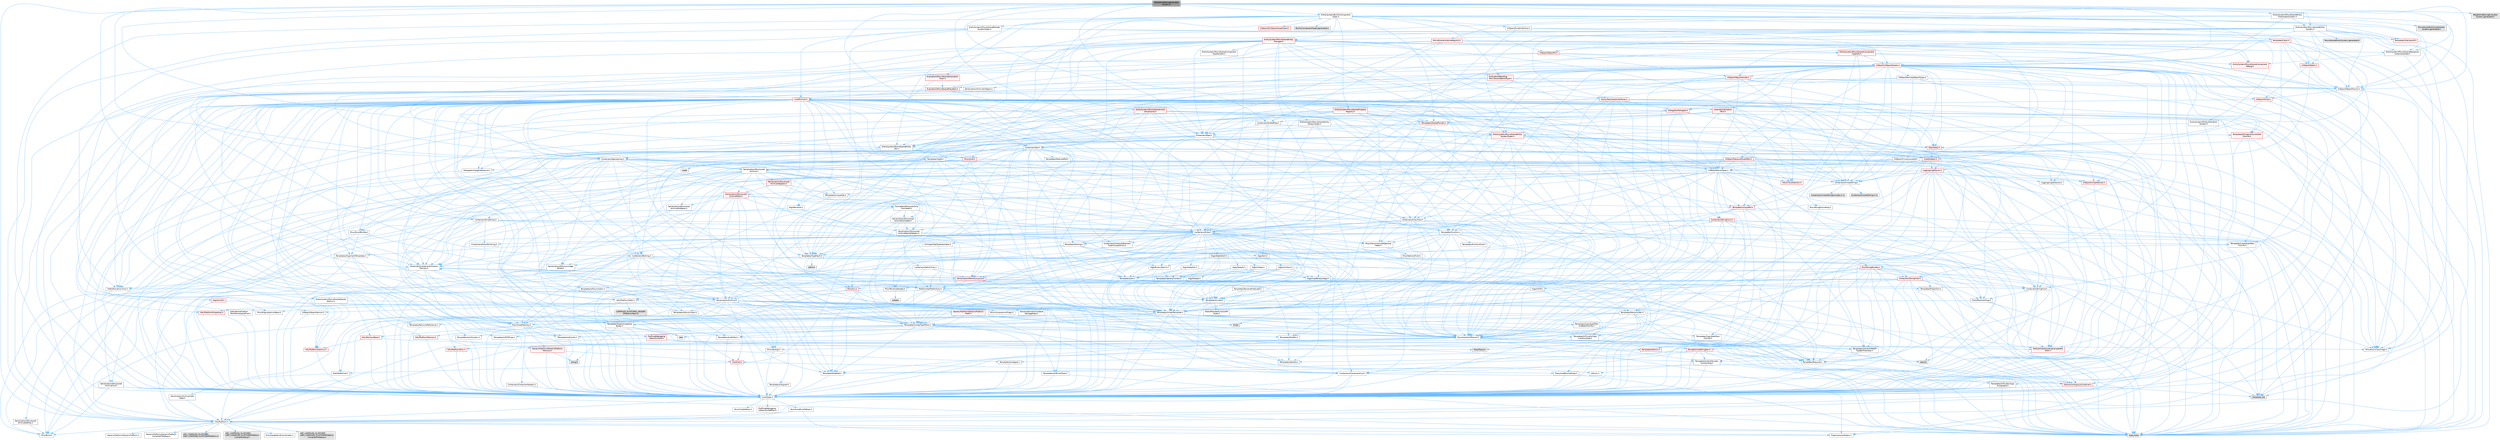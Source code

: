 digraph "WeightAndEasingEvaluatorSystem.h"
{
 // INTERACTIVE_SVG=YES
 // LATEX_PDF_SIZE
  bgcolor="transparent";
  edge [fontname=Helvetica,fontsize=10,labelfontname=Helvetica,labelfontsize=10];
  node [fontname=Helvetica,fontsize=10,shape=box,height=0.2,width=0.4];
  Node1 [id="Node000001",label="WeightAndEasingEvaluator\lSystem.h",height=0.2,width=0.4,color="gray40", fillcolor="grey60", style="filled", fontcolor="black",tooltip=" "];
  Node1 -> Node2 [id="edge1_Node000001_Node000002",color="steelblue1",style="solid",tooltip=" "];
  Node2 [id="Node000002",label="Containers/Array.h",height=0.2,width=0.4,color="grey40", fillcolor="white", style="filled",URL="$df/dd0/Array_8h.html",tooltip=" "];
  Node2 -> Node3 [id="edge2_Node000002_Node000003",color="steelblue1",style="solid",tooltip=" "];
  Node3 [id="Node000003",label="CoreTypes.h",height=0.2,width=0.4,color="grey40", fillcolor="white", style="filled",URL="$dc/dec/CoreTypes_8h.html",tooltip=" "];
  Node3 -> Node4 [id="edge3_Node000003_Node000004",color="steelblue1",style="solid",tooltip=" "];
  Node4 [id="Node000004",label="HAL/Platform.h",height=0.2,width=0.4,color="grey40", fillcolor="white", style="filled",URL="$d9/dd0/Platform_8h.html",tooltip=" "];
  Node4 -> Node5 [id="edge4_Node000004_Node000005",color="steelblue1",style="solid",tooltip=" "];
  Node5 [id="Node000005",label="Misc/Build.h",height=0.2,width=0.4,color="grey40", fillcolor="white", style="filled",URL="$d3/dbb/Build_8h.html",tooltip=" "];
  Node4 -> Node6 [id="edge5_Node000004_Node000006",color="steelblue1",style="solid",tooltip=" "];
  Node6 [id="Node000006",label="Misc/LargeWorldCoordinates.h",height=0.2,width=0.4,color="grey40", fillcolor="white", style="filled",URL="$d2/dcb/LargeWorldCoordinates_8h.html",tooltip=" "];
  Node4 -> Node7 [id="edge6_Node000004_Node000007",color="steelblue1",style="solid",tooltip=" "];
  Node7 [id="Node000007",label="type_traits",height=0.2,width=0.4,color="grey60", fillcolor="#E0E0E0", style="filled",tooltip=" "];
  Node4 -> Node8 [id="edge7_Node000004_Node000008",color="steelblue1",style="solid",tooltip=" "];
  Node8 [id="Node000008",label="PreprocessorHelpers.h",height=0.2,width=0.4,color="grey40", fillcolor="white", style="filled",URL="$db/ddb/PreprocessorHelpers_8h.html",tooltip=" "];
  Node4 -> Node9 [id="edge8_Node000004_Node000009",color="steelblue1",style="solid",tooltip=" "];
  Node9 [id="Node000009",label="UBT_COMPILED_PLATFORM\l/UBT_COMPILED_PLATFORMPlatform\lCompilerPreSetup.h",height=0.2,width=0.4,color="grey60", fillcolor="#E0E0E0", style="filled",tooltip=" "];
  Node4 -> Node10 [id="edge9_Node000004_Node000010",color="steelblue1",style="solid",tooltip=" "];
  Node10 [id="Node000010",label="GenericPlatform/GenericPlatform\lCompilerPreSetup.h",height=0.2,width=0.4,color="grey40", fillcolor="white", style="filled",URL="$d9/dc8/GenericPlatformCompilerPreSetup_8h.html",tooltip=" "];
  Node4 -> Node11 [id="edge10_Node000004_Node000011",color="steelblue1",style="solid",tooltip=" "];
  Node11 [id="Node000011",label="GenericPlatform/GenericPlatform.h",height=0.2,width=0.4,color="grey40", fillcolor="white", style="filled",URL="$d6/d84/GenericPlatform_8h.html",tooltip=" "];
  Node4 -> Node12 [id="edge11_Node000004_Node000012",color="steelblue1",style="solid",tooltip=" "];
  Node12 [id="Node000012",label="UBT_COMPILED_PLATFORM\l/UBT_COMPILED_PLATFORMPlatform.h",height=0.2,width=0.4,color="grey60", fillcolor="#E0E0E0", style="filled",tooltip=" "];
  Node4 -> Node13 [id="edge12_Node000004_Node000013",color="steelblue1",style="solid",tooltip=" "];
  Node13 [id="Node000013",label="UBT_COMPILED_PLATFORM\l/UBT_COMPILED_PLATFORMPlatform\lCompilerSetup.h",height=0.2,width=0.4,color="grey60", fillcolor="#E0E0E0", style="filled",tooltip=" "];
  Node3 -> Node14 [id="edge13_Node000003_Node000014",color="steelblue1",style="solid",tooltip=" "];
  Node14 [id="Node000014",label="ProfilingDebugging\l/UMemoryDefines.h",height=0.2,width=0.4,color="grey40", fillcolor="white", style="filled",URL="$d2/da2/UMemoryDefines_8h.html",tooltip=" "];
  Node3 -> Node15 [id="edge14_Node000003_Node000015",color="steelblue1",style="solid",tooltip=" "];
  Node15 [id="Node000015",label="Misc/CoreMiscDefines.h",height=0.2,width=0.4,color="grey40", fillcolor="white", style="filled",URL="$da/d38/CoreMiscDefines_8h.html",tooltip=" "];
  Node15 -> Node4 [id="edge15_Node000015_Node000004",color="steelblue1",style="solid",tooltip=" "];
  Node15 -> Node8 [id="edge16_Node000015_Node000008",color="steelblue1",style="solid",tooltip=" "];
  Node3 -> Node16 [id="edge17_Node000003_Node000016",color="steelblue1",style="solid",tooltip=" "];
  Node16 [id="Node000016",label="Misc/CoreDefines.h",height=0.2,width=0.4,color="grey40", fillcolor="white", style="filled",URL="$d3/dd2/CoreDefines_8h.html",tooltip=" "];
  Node2 -> Node17 [id="edge18_Node000002_Node000017",color="steelblue1",style="solid",tooltip=" "];
  Node17 [id="Node000017",label="Misc/AssertionMacros.h",height=0.2,width=0.4,color="grey40", fillcolor="white", style="filled",URL="$d0/dfa/AssertionMacros_8h.html",tooltip=" "];
  Node17 -> Node3 [id="edge19_Node000017_Node000003",color="steelblue1",style="solid",tooltip=" "];
  Node17 -> Node4 [id="edge20_Node000017_Node000004",color="steelblue1",style="solid",tooltip=" "];
  Node17 -> Node18 [id="edge21_Node000017_Node000018",color="steelblue1",style="solid",tooltip=" "];
  Node18 [id="Node000018",label="HAL/PlatformMisc.h",height=0.2,width=0.4,color="red", fillcolor="#FFF0F0", style="filled",URL="$d0/df5/PlatformMisc_8h.html",tooltip=" "];
  Node18 -> Node3 [id="edge22_Node000018_Node000003",color="steelblue1",style="solid",tooltip=" "];
  Node17 -> Node8 [id="edge23_Node000017_Node000008",color="steelblue1",style="solid",tooltip=" "];
  Node17 -> Node54 [id="edge24_Node000017_Node000054",color="steelblue1",style="solid",tooltip=" "];
  Node54 [id="Node000054",label="Templates/EnableIf.h",height=0.2,width=0.4,color="grey40", fillcolor="white", style="filled",URL="$d7/d60/EnableIf_8h.html",tooltip=" "];
  Node54 -> Node3 [id="edge25_Node000054_Node000003",color="steelblue1",style="solid",tooltip=" "];
  Node17 -> Node55 [id="edge26_Node000017_Node000055",color="steelblue1",style="solid",tooltip=" "];
  Node55 [id="Node000055",label="Templates/IsArrayOrRefOf\lTypeByPredicate.h",height=0.2,width=0.4,color="grey40", fillcolor="white", style="filled",URL="$d6/da1/IsArrayOrRefOfTypeByPredicate_8h.html",tooltip=" "];
  Node55 -> Node3 [id="edge27_Node000055_Node000003",color="steelblue1",style="solid",tooltip=" "];
  Node17 -> Node56 [id="edge28_Node000017_Node000056",color="steelblue1",style="solid",tooltip=" "];
  Node56 [id="Node000056",label="Templates/IsValidVariadic\lFunctionArg.h",height=0.2,width=0.4,color="grey40", fillcolor="white", style="filled",URL="$d0/dc8/IsValidVariadicFunctionArg_8h.html",tooltip=" "];
  Node56 -> Node3 [id="edge29_Node000056_Node000003",color="steelblue1",style="solid",tooltip=" "];
  Node56 -> Node57 [id="edge30_Node000056_Node000057",color="steelblue1",style="solid",tooltip=" "];
  Node57 [id="Node000057",label="IsEnum.h",height=0.2,width=0.4,color="grey40", fillcolor="white", style="filled",URL="$d4/de5/IsEnum_8h.html",tooltip=" "];
  Node56 -> Node7 [id="edge31_Node000056_Node000007",color="steelblue1",style="solid",tooltip=" "];
  Node17 -> Node58 [id="edge32_Node000017_Node000058",color="steelblue1",style="solid",tooltip=" "];
  Node58 [id="Node000058",label="Traits/IsCharEncodingCompatible\lWith.h",height=0.2,width=0.4,color="red", fillcolor="#FFF0F0", style="filled",URL="$df/dd1/IsCharEncodingCompatibleWith_8h.html",tooltip=" "];
  Node58 -> Node7 [id="edge33_Node000058_Node000007",color="steelblue1",style="solid",tooltip=" "];
  Node17 -> Node60 [id="edge34_Node000017_Node000060",color="steelblue1",style="solid",tooltip=" "];
  Node60 [id="Node000060",label="Misc/VarArgs.h",height=0.2,width=0.4,color="grey40", fillcolor="white", style="filled",URL="$d5/d6f/VarArgs_8h.html",tooltip=" "];
  Node60 -> Node3 [id="edge35_Node000060_Node000003",color="steelblue1",style="solid",tooltip=" "];
  Node17 -> Node61 [id="edge36_Node000017_Node000061",color="steelblue1",style="solid",tooltip=" "];
  Node61 [id="Node000061",label="String/FormatStringSan.h",height=0.2,width=0.4,color="red", fillcolor="#FFF0F0", style="filled",URL="$d3/d8b/FormatStringSan_8h.html",tooltip=" "];
  Node61 -> Node7 [id="edge37_Node000061_Node000007",color="steelblue1",style="solid",tooltip=" "];
  Node61 -> Node3 [id="edge38_Node000061_Node000003",color="steelblue1",style="solid",tooltip=" "];
  Node61 -> Node62 [id="edge39_Node000061_Node000062",color="steelblue1",style="solid",tooltip=" "];
  Node62 [id="Node000062",label="Templates/Requires.h",height=0.2,width=0.4,color="grey40", fillcolor="white", style="filled",URL="$dc/d96/Requires_8h.html",tooltip=" "];
  Node62 -> Node54 [id="edge40_Node000062_Node000054",color="steelblue1",style="solid",tooltip=" "];
  Node62 -> Node7 [id="edge41_Node000062_Node000007",color="steelblue1",style="solid",tooltip=" "];
  Node61 -> Node63 [id="edge42_Node000061_Node000063",color="steelblue1",style="solid",tooltip=" "];
  Node63 [id="Node000063",label="Templates/Identity.h",height=0.2,width=0.4,color="grey40", fillcolor="white", style="filled",URL="$d0/dd5/Identity_8h.html",tooltip=" "];
  Node61 -> Node56 [id="edge43_Node000061_Node000056",color="steelblue1",style="solid",tooltip=" "];
  Node61 -> Node26 [id="edge44_Node000061_Node000026",color="steelblue1",style="solid",tooltip=" "];
  Node26 [id="Node000026",label="Containers/ContainersFwd.h",height=0.2,width=0.4,color="grey40", fillcolor="white", style="filled",URL="$d4/d0a/ContainersFwd_8h.html",tooltip=" "];
  Node26 -> Node4 [id="edge45_Node000026_Node000004",color="steelblue1",style="solid",tooltip=" "];
  Node26 -> Node3 [id="edge46_Node000026_Node000003",color="steelblue1",style="solid",tooltip=" "];
  Node26 -> Node23 [id="edge47_Node000026_Node000023",color="steelblue1",style="solid",tooltip=" "];
  Node23 [id="Node000023",label="Traits/IsContiguousContainer.h",height=0.2,width=0.4,color="red", fillcolor="#FFF0F0", style="filled",URL="$d5/d3c/IsContiguousContainer_8h.html",tooltip=" "];
  Node23 -> Node3 [id="edge48_Node000023_Node000003",color="steelblue1",style="solid",tooltip=" "];
  Node23 -> Node22 [id="edge49_Node000023_Node000022",color="steelblue1",style="solid",tooltip=" "];
  Node22 [id="Node000022",label="initializer_list",height=0.2,width=0.4,color="grey60", fillcolor="#E0E0E0", style="filled",tooltip=" "];
  Node17 -> Node67 [id="edge50_Node000017_Node000067",color="steelblue1",style="solid",tooltip=" "];
  Node67 [id="Node000067",label="atomic",height=0.2,width=0.4,color="grey60", fillcolor="#E0E0E0", style="filled",tooltip=" "];
  Node2 -> Node68 [id="edge51_Node000002_Node000068",color="steelblue1",style="solid",tooltip=" "];
  Node68 [id="Node000068",label="Misc/IntrusiveUnsetOptional\lState.h",height=0.2,width=0.4,color="grey40", fillcolor="white", style="filled",URL="$d2/d0a/IntrusiveUnsetOptionalState_8h.html",tooltip=" "];
  Node68 -> Node69 [id="edge52_Node000068_Node000069",color="steelblue1",style="solid",tooltip=" "];
  Node69 [id="Node000069",label="Misc/OptionalFwd.h",height=0.2,width=0.4,color="grey40", fillcolor="white", style="filled",URL="$dc/d50/OptionalFwd_8h.html",tooltip=" "];
  Node2 -> Node70 [id="edge53_Node000002_Node000070",color="steelblue1",style="solid",tooltip=" "];
  Node70 [id="Node000070",label="Misc/ReverseIterate.h",height=0.2,width=0.4,color="grey40", fillcolor="white", style="filled",URL="$db/de3/ReverseIterate_8h.html",tooltip=" "];
  Node70 -> Node4 [id="edge54_Node000070_Node000004",color="steelblue1",style="solid",tooltip=" "];
  Node70 -> Node71 [id="edge55_Node000070_Node000071",color="steelblue1",style="solid",tooltip=" "];
  Node71 [id="Node000071",label="iterator",height=0.2,width=0.4,color="grey60", fillcolor="#E0E0E0", style="filled",tooltip=" "];
  Node2 -> Node72 [id="edge56_Node000002_Node000072",color="steelblue1",style="solid",tooltip=" "];
  Node72 [id="Node000072",label="HAL/UnrealMemory.h",height=0.2,width=0.4,color="grey40", fillcolor="white", style="filled",URL="$d9/d96/UnrealMemory_8h.html",tooltip=" "];
  Node72 -> Node3 [id="edge57_Node000072_Node000003",color="steelblue1",style="solid",tooltip=" "];
  Node72 -> Node73 [id="edge58_Node000072_Node000073",color="steelblue1",style="solid",tooltip=" "];
  Node73 [id="Node000073",label="GenericPlatform/GenericPlatform\lMemory.h",height=0.2,width=0.4,color="red", fillcolor="#FFF0F0", style="filled",URL="$dd/d22/GenericPlatformMemory_8h.html",tooltip=" "];
  Node73 -> Node25 [id="edge59_Node000073_Node000025",color="steelblue1",style="solid",tooltip=" "];
  Node25 [id="Node000025",label="CoreFwd.h",height=0.2,width=0.4,color="red", fillcolor="#FFF0F0", style="filled",URL="$d1/d1e/CoreFwd_8h.html",tooltip=" "];
  Node25 -> Node3 [id="edge60_Node000025_Node000003",color="steelblue1",style="solid",tooltip=" "];
  Node25 -> Node26 [id="edge61_Node000025_Node000026",color="steelblue1",style="solid",tooltip=" "];
  Node25 -> Node27 [id="edge62_Node000025_Node000027",color="steelblue1",style="solid",tooltip=" "];
  Node27 [id="Node000027",label="Math/MathFwd.h",height=0.2,width=0.4,color="grey40", fillcolor="white", style="filled",URL="$d2/d10/MathFwd_8h.html",tooltip=" "];
  Node27 -> Node4 [id="edge63_Node000027_Node000004",color="steelblue1",style="solid",tooltip=" "];
  Node73 -> Node3 [id="edge64_Node000073_Node000003",color="steelblue1",style="solid",tooltip=" "];
  Node73 -> Node39 [id="edge65_Node000073_Node000039",color="steelblue1",style="solid",tooltip=" "];
  Node39 [id="Node000039",label="string.h",height=0.2,width=0.4,color="grey60", fillcolor="#E0E0E0", style="filled",tooltip=" "];
  Node72 -> Node76 [id="edge66_Node000072_Node000076",color="steelblue1",style="solid",tooltip=" "];
  Node76 [id="Node000076",label="HAL/MemoryBase.h",height=0.2,width=0.4,color="red", fillcolor="#FFF0F0", style="filled",URL="$d6/d9f/MemoryBase_8h.html",tooltip=" "];
  Node76 -> Node3 [id="edge67_Node000076_Node000003",color="steelblue1",style="solid",tooltip=" "];
  Node76 -> Node47 [id="edge68_Node000076_Node000047",color="steelblue1",style="solid",tooltip=" "];
  Node47 [id="Node000047",label="HAL/PlatformAtomics.h",height=0.2,width=0.4,color="red", fillcolor="#FFF0F0", style="filled",URL="$d3/d36/PlatformAtomics_8h.html",tooltip=" "];
  Node47 -> Node3 [id="edge69_Node000047_Node000003",color="steelblue1",style="solid",tooltip=" "];
  Node76 -> Node80 [id="edge70_Node000076_Node000080",color="steelblue1",style="solid",tooltip=" "];
  Node80 [id="Node000080",label="Templates/Atomic.h",height=0.2,width=0.4,color="red", fillcolor="#FFF0F0", style="filled",URL="$d3/d91/Atomic_8h.html",tooltip=" "];
  Node80 -> Node83 [id="edge71_Node000080_Node000083",color="steelblue1",style="solid",tooltip=" "];
  Node83 [id="Node000083",label="Templates/IsIntegral.h",height=0.2,width=0.4,color="grey40", fillcolor="white", style="filled",URL="$da/d64/IsIntegral_8h.html",tooltip=" "];
  Node83 -> Node3 [id="edge72_Node000083_Node000003",color="steelblue1",style="solid",tooltip=" "];
  Node80 -> Node67 [id="edge73_Node000080_Node000067",color="steelblue1",style="solid",tooltip=" "];
  Node72 -> Node89 [id="edge74_Node000072_Node000089",color="steelblue1",style="solid",tooltip=" "];
  Node89 [id="Node000089",label="HAL/PlatformMemory.h",height=0.2,width=0.4,color="red", fillcolor="#FFF0F0", style="filled",URL="$de/d68/PlatformMemory_8h.html",tooltip=" "];
  Node89 -> Node3 [id="edge75_Node000089_Node000003",color="steelblue1",style="solid",tooltip=" "];
  Node89 -> Node73 [id="edge76_Node000089_Node000073",color="steelblue1",style="solid",tooltip=" "];
  Node72 -> Node91 [id="edge77_Node000072_Node000091",color="steelblue1",style="solid",tooltip=" "];
  Node91 [id="Node000091",label="ProfilingDebugging\l/MemoryTrace.h",height=0.2,width=0.4,color="red", fillcolor="#FFF0F0", style="filled",URL="$da/dd7/MemoryTrace_8h.html",tooltip=" "];
  Node91 -> Node4 [id="edge78_Node000091_Node000004",color="steelblue1",style="solid",tooltip=" "];
  Node91 -> Node42 [id="edge79_Node000091_Node000042",color="steelblue1",style="solid",tooltip=" "];
  Node42 [id="Node000042",label="Misc/EnumClassFlags.h",height=0.2,width=0.4,color="grey40", fillcolor="white", style="filled",URL="$d8/de7/EnumClassFlags_8h.html",tooltip=" "];
  Node91 -> Node53 [id="edge80_Node000091_Node000053",color="steelblue1",style="solid",tooltip=" "];
  Node53 [id="Node000053",label="Trace/Trace.h",height=0.2,width=0.4,color="grey60", fillcolor="#E0E0E0", style="filled",tooltip=" "];
  Node72 -> Node92 [id="edge81_Node000072_Node000092",color="steelblue1",style="solid",tooltip=" "];
  Node92 [id="Node000092",label="Templates/IsPointer.h",height=0.2,width=0.4,color="grey40", fillcolor="white", style="filled",URL="$d7/d05/IsPointer_8h.html",tooltip=" "];
  Node92 -> Node3 [id="edge82_Node000092_Node000003",color="steelblue1",style="solid",tooltip=" "];
  Node2 -> Node93 [id="edge83_Node000002_Node000093",color="steelblue1",style="solid",tooltip=" "];
  Node93 [id="Node000093",label="Templates/UnrealTypeTraits.h",height=0.2,width=0.4,color="grey40", fillcolor="white", style="filled",URL="$d2/d2d/UnrealTypeTraits_8h.html",tooltip=" "];
  Node93 -> Node3 [id="edge84_Node000093_Node000003",color="steelblue1",style="solid",tooltip=" "];
  Node93 -> Node92 [id="edge85_Node000093_Node000092",color="steelblue1",style="solid",tooltip=" "];
  Node93 -> Node17 [id="edge86_Node000093_Node000017",color="steelblue1",style="solid",tooltip=" "];
  Node93 -> Node85 [id="edge87_Node000093_Node000085",color="steelblue1",style="solid",tooltip=" "];
  Node85 [id="Node000085",label="Templates/AndOrNot.h",height=0.2,width=0.4,color="grey40", fillcolor="white", style="filled",URL="$db/d0a/AndOrNot_8h.html",tooltip=" "];
  Node85 -> Node3 [id="edge88_Node000085_Node000003",color="steelblue1",style="solid",tooltip=" "];
  Node93 -> Node54 [id="edge89_Node000093_Node000054",color="steelblue1",style="solid",tooltip=" "];
  Node93 -> Node94 [id="edge90_Node000093_Node000094",color="steelblue1",style="solid",tooltip=" "];
  Node94 [id="Node000094",label="Templates/IsArithmetic.h",height=0.2,width=0.4,color="grey40", fillcolor="white", style="filled",URL="$d2/d5d/IsArithmetic_8h.html",tooltip=" "];
  Node94 -> Node3 [id="edge91_Node000094_Node000003",color="steelblue1",style="solid",tooltip=" "];
  Node93 -> Node57 [id="edge92_Node000093_Node000057",color="steelblue1",style="solid",tooltip=" "];
  Node93 -> Node95 [id="edge93_Node000093_Node000095",color="steelblue1",style="solid",tooltip=" "];
  Node95 [id="Node000095",label="Templates/Models.h",height=0.2,width=0.4,color="grey40", fillcolor="white", style="filled",URL="$d3/d0c/Models_8h.html",tooltip=" "];
  Node95 -> Node63 [id="edge94_Node000095_Node000063",color="steelblue1",style="solid",tooltip=" "];
  Node93 -> Node96 [id="edge95_Node000093_Node000096",color="steelblue1",style="solid",tooltip=" "];
  Node96 [id="Node000096",label="Templates/IsPODType.h",height=0.2,width=0.4,color="grey40", fillcolor="white", style="filled",URL="$d7/db1/IsPODType_8h.html",tooltip=" "];
  Node96 -> Node3 [id="edge96_Node000096_Node000003",color="steelblue1",style="solid",tooltip=" "];
  Node93 -> Node97 [id="edge97_Node000093_Node000097",color="steelblue1",style="solid",tooltip=" "];
  Node97 [id="Node000097",label="Templates/IsUECoreType.h",height=0.2,width=0.4,color="grey40", fillcolor="white", style="filled",URL="$d1/db8/IsUECoreType_8h.html",tooltip=" "];
  Node97 -> Node3 [id="edge98_Node000097_Node000003",color="steelblue1",style="solid",tooltip=" "];
  Node97 -> Node7 [id="edge99_Node000097_Node000007",color="steelblue1",style="solid",tooltip=" "];
  Node93 -> Node86 [id="edge100_Node000093_Node000086",color="steelblue1",style="solid",tooltip=" "];
  Node86 [id="Node000086",label="Templates/IsTriviallyCopy\lConstructible.h",height=0.2,width=0.4,color="grey40", fillcolor="white", style="filled",URL="$d3/d78/IsTriviallyCopyConstructible_8h.html",tooltip=" "];
  Node86 -> Node3 [id="edge101_Node000086_Node000003",color="steelblue1",style="solid",tooltip=" "];
  Node86 -> Node7 [id="edge102_Node000086_Node000007",color="steelblue1",style="solid",tooltip=" "];
  Node2 -> Node98 [id="edge103_Node000002_Node000098",color="steelblue1",style="solid",tooltip=" "];
  Node98 [id="Node000098",label="Templates/UnrealTemplate.h",height=0.2,width=0.4,color="grey40", fillcolor="white", style="filled",URL="$d4/d24/UnrealTemplate_8h.html",tooltip=" "];
  Node98 -> Node3 [id="edge104_Node000098_Node000003",color="steelblue1",style="solid",tooltip=" "];
  Node98 -> Node92 [id="edge105_Node000098_Node000092",color="steelblue1",style="solid",tooltip=" "];
  Node98 -> Node72 [id="edge106_Node000098_Node000072",color="steelblue1",style="solid",tooltip=" "];
  Node98 -> Node99 [id="edge107_Node000098_Node000099",color="steelblue1",style="solid",tooltip=" "];
  Node99 [id="Node000099",label="Templates/CopyQualifiers\lAndRefsFromTo.h",height=0.2,width=0.4,color="grey40", fillcolor="white", style="filled",URL="$d3/db3/CopyQualifiersAndRefsFromTo_8h.html",tooltip=" "];
  Node99 -> Node100 [id="edge108_Node000099_Node000100",color="steelblue1",style="solid",tooltip=" "];
  Node100 [id="Node000100",label="Templates/CopyQualifiers\lFromTo.h",height=0.2,width=0.4,color="grey40", fillcolor="white", style="filled",URL="$d5/db4/CopyQualifiersFromTo_8h.html",tooltip=" "];
  Node98 -> Node93 [id="edge109_Node000098_Node000093",color="steelblue1",style="solid",tooltip=" "];
  Node98 -> Node101 [id="edge110_Node000098_Node000101",color="steelblue1",style="solid",tooltip=" "];
  Node101 [id="Node000101",label="Templates/RemoveReference.h",height=0.2,width=0.4,color="grey40", fillcolor="white", style="filled",URL="$da/dbe/RemoveReference_8h.html",tooltip=" "];
  Node101 -> Node3 [id="edge111_Node000101_Node000003",color="steelblue1",style="solid",tooltip=" "];
  Node98 -> Node62 [id="edge112_Node000098_Node000062",color="steelblue1",style="solid",tooltip=" "];
  Node98 -> Node102 [id="edge113_Node000098_Node000102",color="steelblue1",style="solid",tooltip=" "];
  Node102 [id="Node000102",label="Templates/TypeCompatible\lBytes.h",height=0.2,width=0.4,color="grey40", fillcolor="white", style="filled",URL="$df/d0a/TypeCompatibleBytes_8h.html",tooltip=" "];
  Node102 -> Node3 [id="edge114_Node000102_Node000003",color="steelblue1",style="solid",tooltip=" "];
  Node102 -> Node39 [id="edge115_Node000102_Node000039",color="steelblue1",style="solid",tooltip=" "];
  Node102 -> Node31 [id="edge116_Node000102_Node000031",color="steelblue1",style="solid",tooltip=" "];
  Node31 [id="Node000031",label="new",height=0.2,width=0.4,color="grey60", fillcolor="#E0E0E0", style="filled",tooltip=" "];
  Node102 -> Node7 [id="edge117_Node000102_Node000007",color="steelblue1",style="solid",tooltip=" "];
  Node98 -> Node63 [id="edge118_Node000098_Node000063",color="steelblue1",style="solid",tooltip=" "];
  Node98 -> Node23 [id="edge119_Node000098_Node000023",color="steelblue1",style="solid",tooltip=" "];
  Node98 -> Node103 [id="edge120_Node000098_Node000103",color="steelblue1",style="solid",tooltip=" "];
  Node103 [id="Node000103",label="Traits/UseBitwiseSwap.h",height=0.2,width=0.4,color="grey40", fillcolor="white", style="filled",URL="$db/df3/UseBitwiseSwap_8h.html",tooltip=" "];
  Node103 -> Node3 [id="edge121_Node000103_Node000003",color="steelblue1",style="solid",tooltip=" "];
  Node103 -> Node7 [id="edge122_Node000103_Node000007",color="steelblue1",style="solid",tooltip=" "];
  Node98 -> Node7 [id="edge123_Node000098_Node000007",color="steelblue1",style="solid",tooltip=" "];
  Node2 -> Node104 [id="edge124_Node000002_Node000104",color="steelblue1",style="solid",tooltip=" "];
  Node104 [id="Node000104",label="Containers/AllowShrinking.h",height=0.2,width=0.4,color="grey40", fillcolor="white", style="filled",URL="$d7/d1a/AllowShrinking_8h.html",tooltip=" "];
  Node104 -> Node3 [id="edge125_Node000104_Node000003",color="steelblue1",style="solid",tooltip=" "];
  Node2 -> Node105 [id="edge126_Node000002_Node000105",color="steelblue1",style="solid",tooltip=" "];
  Node105 [id="Node000105",label="Containers/ContainerAllocation\lPolicies.h",height=0.2,width=0.4,color="grey40", fillcolor="white", style="filled",URL="$d7/dff/ContainerAllocationPolicies_8h.html",tooltip=" "];
  Node105 -> Node3 [id="edge127_Node000105_Node000003",color="steelblue1",style="solid",tooltip=" "];
  Node105 -> Node106 [id="edge128_Node000105_Node000106",color="steelblue1",style="solid",tooltip=" "];
  Node106 [id="Node000106",label="Containers/ContainerHelpers.h",height=0.2,width=0.4,color="grey40", fillcolor="white", style="filled",URL="$d7/d33/ContainerHelpers_8h.html",tooltip=" "];
  Node106 -> Node3 [id="edge129_Node000106_Node000003",color="steelblue1",style="solid",tooltip=" "];
  Node105 -> Node105 [id="edge130_Node000105_Node000105",color="steelblue1",style="solid",tooltip=" "];
  Node105 -> Node107 [id="edge131_Node000105_Node000107",color="steelblue1",style="solid",tooltip=" "];
  Node107 [id="Node000107",label="HAL/PlatformMath.h",height=0.2,width=0.4,color="grey40", fillcolor="white", style="filled",URL="$dc/d53/PlatformMath_8h.html",tooltip=" "];
  Node107 -> Node3 [id="edge132_Node000107_Node000003",color="steelblue1",style="solid",tooltip=" "];
  Node107 -> Node108 [id="edge133_Node000107_Node000108",color="steelblue1",style="solid",tooltip=" "];
  Node108 [id="Node000108",label="GenericPlatform/GenericPlatform\lMath.h",height=0.2,width=0.4,color="red", fillcolor="#FFF0F0", style="filled",URL="$d5/d79/GenericPlatformMath_8h.html",tooltip=" "];
  Node108 -> Node3 [id="edge134_Node000108_Node000003",color="steelblue1",style="solid",tooltip=" "];
  Node108 -> Node26 [id="edge135_Node000108_Node000026",color="steelblue1",style="solid",tooltip=" "];
  Node108 -> Node85 [id="edge136_Node000108_Node000085",color="steelblue1",style="solid",tooltip=" "];
  Node108 -> Node93 [id="edge137_Node000108_Node000093",color="steelblue1",style="solid",tooltip=" "];
  Node108 -> Node62 [id="edge138_Node000108_Node000062",color="steelblue1",style="solid",tooltip=" "];
  Node108 -> Node102 [id="edge139_Node000108_Node000102",color="steelblue1",style="solid",tooltip=" "];
  Node108 -> Node113 [id="edge140_Node000108_Node000113",color="steelblue1",style="solid",tooltip=" "];
  Node113 [id="Node000113",label="limits",height=0.2,width=0.4,color="grey60", fillcolor="#E0E0E0", style="filled",tooltip=" "];
  Node108 -> Node7 [id="edge141_Node000108_Node000007",color="steelblue1",style="solid",tooltip=" "];
  Node107 -> Node114 [id="edge142_Node000107_Node000114",color="steelblue1",style="solid",tooltip=" "];
  Node114 [id="Node000114",label="COMPILED_PLATFORM_HEADER\l(PlatformMath.h)",height=0.2,width=0.4,color="grey60", fillcolor="#E0E0E0", style="filled",tooltip=" "];
  Node105 -> Node72 [id="edge143_Node000105_Node000072",color="steelblue1",style="solid",tooltip=" "];
  Node105 -> Node40 [id="edge144_Node000105_Node000040",color="steelblue1",style="solid",tooltip=" "];
  Node40 [id="Node000040",label="Math/NumericLimits.h",height=0.2,width=0.4,color="grey40", fillcolor="white", style="filled",URL="$df/d1b/NumericLimits_8h.html",tooltip=" "];
  Node40 -> Node3 [id="edge145_Node000040_Node000003",color="steelblue1",style="solid",tooltip=" "];
  Node105 -> Node17 [id="edge146_Node000105_Node000017",color="steelblue1",style="solid",tooltip=" "];
  Node105 -> Node115 [id="edge147_Node000105_Node000115",color="steelblue1",style="solid",tooltip=" "];
  Node115 [id="Node000115",label="Templates/IsPolymorphic.h",height=0.2,width=0.4,color="grey40", fillcolor="white", style="filled",URL="$dc/d20/IsPolymorphic_8h.html",tooltip=" "];
  Node105 -> Node116 [id="edge148_Node000105_Node000116",color="steelblue1",style="solid",tooltip=" "];
  Node116 [id="Node000116",label="Templates/MemoryOps.h",height=0.2,width=0.4,color="grey40", fillcolor="white", style="filled",URL="$db/dea/MemoryOps_8h.html",tooltip=" "];
  Node116 -> Node3 [id="edge149_Node000116_Node000003",color="steelblue1",style="solid",tooltip=" "];
  Node116 -> Node72 [id="edge150_Node000116_Node000072",color="steelblue1",style="solid",tooltip=" "];
  Node116 -> Node87 [id="edge151_Node000116_Node000087",color="steelblue1",style="solid",tooltip=" "];
  Node87 [id="Node000087",label="Templates/IsTriviallyCopy\lAssignable.h",height=0.2,width=0.4,color="grey40", fillcolor="white", style="filled",URL="$d2/df2/IsTriviallyCopyAssignable_8h.html",tooltip=" "];
  Node87 -> Node3 [id="edge152_Node000087_Node000003",color="steelblue1",style="solid",tooltip=" "];
  Node87 -> Node7 [id="edge153_Node000087_Node000007",color="steelblue1",style="solid",tooltip=" "];
  Node116 -> Node86 [id="edge154_Node000116_Node000086",color="steelblue1",style="solid",tooltip=" "];
  Node116 -> Node62 [id="edge155_Node000116_Node000062",color="steelblue1",style="solid",tooltip=" "];
  Node116 -> Node93 [id="edge156_Node000116_Node000093",color="steelblue1",style="solid",tooltip=" "];
  Node116 -> Node103 [id="edge157_Node000116_Node000103",color="steelblue1",style="solid",tooltip=" "];
  Node116 -> Node31 [id="edge158_Node000116_Node000031",color="steelblue1",style="solid",tooltip=" "];
  Node116 -> Node7 [id="edge159_Node000116_Node000007",color="steelblue1",style="solid",tooltip=" "];
  Node105 -> Node102 [id="edge160_Node000105_Node000102",color="steelblue1",style="solid",tooltip=" "];
  Node105 -> Node7 [id="edge161_Node000105_Node000007",color="steelblue1",style="solid",tooltip=" "];
  Node2 -> Node117 [id="edge162_Node000002_Node000117",color="steelblue1",style="solid",tooltip=" "];
  Node117 [id="Node000117",label="Containers/ContainerElement\lTypeCompatibility.h",height=0.2,width=0.4,color="grey40", fillcolor="white", style="filled",URL="$df/ddf/ContainerElementTypeCompatibility_8h.html",tooltip=" "];
  Node117 -> Node3 [id="edge163_Node000117_Node000003",color="steelblue1",style="solid",tooltip=" "];
  Node117 -> Node93 [id="edge164_Node000117_Node000093",color="steelblue1",style="solid",tooltip=" "];
  Node2 -> Node118 [id="edge165_Node000002_Node000118",color="steelblue1",style="solid",tooltip=" "];
  Node118 [id="Node000118",label="Serialization/Archive.h",height=0.2,width=0.4,color="grey40", fillcolor="white", style="filled",URL="$d7/d3b/Archive_8h.html",tooltip=" "];
  Node118 -> Node25 [id="edge166_Node000118_Node000025",color="steelblue1",style="solid",tooltip=" "];
  Node118 -> Node3 [id="edge167_Node000118_Node000003",color="steelblue1",style="solid",tooltip=" "];
  Node118 -> Node119 [id="edge168_Node000118_Node000119",color="steelblue1",style="solid",tooltip=" "];
  Node119 [id="Node000119",label="HAL/PlatformProperties.h",height=0.2,width=0.4,color="red", fillcolor="#FFF0F0", style="filled",URL="$d9/db0/PlatformProperties_8h.html",tooltip=" "];
  Node119 -> Node3 [id="edge169_Node000119_Node000003",color="steelblue1",style="solid",tooltip=" "];
  Node118 -> Node122 [id="edge170_Node000118_Node000122",color="steelblue1",style="solid",tooltip=" "];
  Node122 [id="Node000122",label="Internationalization\l/TextNamespaceFwd.h",height=0.2,width=0.4,color="grey40", fillcolor="white", style="filled",URL="$d8/d97/TextNamespaceFwd_8h.html",tooltip=" "];
  Node122 -> Node3 [id="edge171_Node000122_Node000003",color="steelblue1",style="solid",tooltip=" "];
  Node118 -> Node27 [id="edge172_Node000118_Node000027",color="steelblue1",style="solid",tooltip=" "];
  Node118 -> Node17 [id="edge173_Node000118_Node000017",color="steelblue1",style="solid",tooltip=" "];
  Node118 -> Node5 [id="edge174_Node000118_Node000005",color="steelblue1",style="solid",tooltip=" "];
  Node118 -> Node41 [id="edge175_Node000118_Node000041",color="steelblue1",style="solid",tooltip=" "];
  Node41 [id="Node000041",label="Misc/CompressionFlags.h",height=0.2,width=0.4,color="grey40", fillcolor="white", style="filled",URL="$d9/d76/CompressionFlags_8h.html",tooltip=" "];
  Node118 -> Node123 [id="edge176_Node000118_Node000123",color="steelblue1",style="solid",tooltip=" "];
  Node123 [id="Node000123",label="Misc/EngineVersionBase.h",height=0.2,width=0.4,color="grey40", fillcolor="white", style="filled",URL="$d5/d2b/EngineVersionBase_8h.html",tooltip=" "];
  Node123 -> Node3 [id="edge177_Node000123_Node000003",color="steelblue1",style="solid",tooltip=" "];
  Node118 -> Node60 [id="edge178_Node000118_Node000060",color="steelblue1",style="solid",tooltip=" "];
  Node118 -> Node124 [id="edge179_Node000118_Node000124",color="steelblue1",style="solid",tooltip=" "];
  Node124 [id="Node000124",label="Serialization/ArchiveCook\lData.h",height=0.2,width=0.4,color="grey40", fillcolor="white", style="filled",URL="$dc/db6/ArchiveCookData_8h.html",tooltip=" "];
  Node124 -> Node4 [id="edge180_Node000124_Node000004",color="steelblue1",style="solid",tooltip=" "];
  Node118 -> Node125 [id="edge181_Node000118_Node000125",color="steelblue1",style="solid",tooltip=" "];
  Node125 [id="Node000125",label="Serialization/ArchiveSave\lPackageData.h",height=0.2,width=0.4,color="grey40", fillcolor="white", style="filled",URL="$d1/d37/ArchiveSavePackageData_8h.html",tooltip=" "];
  Node118 -> Node54 [id="edge182_Node000118_Node000054",color="steelblue1",style="solid",tooltip=" "];
  Node118 -> Node55 [id="edge183_Node000118_Node000055",color="steelblue1",style="solid",tooltip=" "];
  Node118 -> Node126 [id="edge184_Node000118_Node000126",color="steelblue1",style="solid",tooltip=" "];
  Node126 [id="Node000126",label="Templates/IsEnumClass.h",height=0.2,width=0.4,color="grey40", fillcolor="white", style="filled",URL="$d7/d15/IsEnumClass_8h.html",tooltip=" "];
  Node126 -> Node3 [id="edge185_Node000126_Node000003",color="steelblue1",style="solid",tooltip=" "];
  Node126 -> Node85 [id="edge186_Node000126_Node000085",color="steelblue1",style="solid",tooltip=" "];
  Node118 -> Node112 [id="edge187_Node000118_Node000112",color="steelblue1",style="solid",tooltip=" "];
  Node112 [id="Node000112",label="Templates/IsSigned.h",height=0.2,width=0.4,color="grey40", fillcolor="white", style="filled",URL="$d8/dd8/IsSigned_8h.html",tooltip=" "];
  Node112 -> Node3 [id="edge188_Node000112_Node000003",color="steelblue1",style="solid",tooltip=" "];
  Node118 -> Node56 [id="edge189_Node000118_Node000056",color="steelblue1",style="solid",tooltip=" "];
  Node118 -> Node98 [id="edge190_Node000118_Node000098",color="steelblue1",style="solid",tooltip=" "];
  Node118 -> Node58 [id="edge191_Node000118_Node000058",color="steelblue1",style="solid",tooltip=" "];
  Node118 -> Node127 [id="edge192_Node000118_Node000127",color="steelblue1",style="solid",tooltip=" "];
  Node127 [id="Node000127",label="UObject/ObjectVersion.h",height=0.2,width=0.4,color="grey40", fillcolor="white", style="filled",URL="$da/d63/ObjectVersion_8h.html",tooltip=" "];
  Node127 -> Node3 [id="edge193_Node000127_Node000003",color="steelblue1",style="solid",tooltip=" "];
  Node2 -> Node128 [id="edge194_Node000002_Node000128",color="steelblue1",style="solid",tooltip=" "];
  Node128 [id="Node000128",label="Serialization/MemoryImage\lWriter.h",height=0.2,width=0.4,color="grey40", fillcolor="white", style="filled",URL="$d0/d08/MemoryImageWriter_8h.html",tooltip=" "];
  Node128 -> Node3 [id="edge195_Node000128_Node000003",color="steelblue1",style="solid",tooltip=" "];
  Node128 -> Node129 [id="edge196_Node000128_Node000129",color="steelblue1",style="solid",tooltip=" "];
  Node129 [id="Node000129",label="Serialization/MemoryLayout.h",height=0.2,width=0.4,color="red", fillcolor="#FFF0F0", style="filled",URL="$d7/d66/MemoryLayout_8h.html",tooltip=" "];
  Node129 -> Node20 [id="edge197_Node000129_Node000020",color="steelblue1",style="solid",tooltip=" "];
  Node20 [id="Node000020",label="Containers/StringFwd.h",height=0.2,width=0.4,color="grey40", fillcolor="white", style="filled",URL="$df/d37/StringFwd_8h.html",tooltip=" "];
  Node20 -> Node3 [id="edge198_Node000020_Node000003",color="steelblue1",style="solid",tooltip=" "];
  Node20 -> Node21 [id="edge199_Node000020_Node000021",color="steelblue1",style="solid",tooltip=" "];
  Node21 [id="Node000021",label="Traits/ElementType.h",height=0.2,width=0.4,color="grey40", fillcolor="white", style="filled",URL="$d5/d4f/ElementType_8h.html",tooltip=" "];
  Node21 -> Node4 [id="edge200_Node000021_Node000004",color="steelblue1",style="solid",tooltip=" "];
  Node21 -> Node22 [id="edge201_Node000021_Node000022",color="steelblue1",style="solid",tooltip=" "];
  Node21 -> Node7 [id="edge202_Node000021_Node000007",color="steelblue1",style="solid",tooltip=" "];
  Node20 -> Node23 [id="edge203_Node000020_Node000023",color="steelblue1",style="solid",tooltip=" "];
  Node129 -> Node72 [id="edge204_Node000129_Node000072",color="steelblue1",style="solid",tooltip=" "];
  Node129 -> Node54 [id="edge205_Node000129_Node000054",color="steelblue1",style="solid",tooltip=" "];
  Node129 -> Node115 [id="edge206_Node000129_Node000115",color="steelblue1",style="solid",tooltip=" "];
  Node129 -> Node95 [id="edge207_Node000129_Node000095",color="steelblue1",style="solid",tooltip=" "];
  Node129 -> Node98 [id="edge208_Node000129_Node000098",color="steelblue1",style="solid",tooltip=" "];
  Node2 -> Node142 [id="edge209_Node000002_Node000142",color="steelblue1",style="solid",tooltip=" "];
  Node142 [id="Node000142",label="Algo/Heapify.h",height=0.2,width=0.4,color="grey40", fillcolor="white", style="filled",URL="$d0/d2a/Heapify_8h.html",tooltip=" "];
  Node142 -> Node143 [id="edge210_Node000142_Node000143",color="steelblue1",style="solid",tooltip=" "];
  Node143 [id="Node000143",label="Algo/Impl/BinaryHeap.h",height=0.2,width=0.4,color="grey40", fillcolor="white", style="filled",URL="$d7/da3/Algo_2Impl_2BinaryHeap_8h.html",tooltip=" "];
  Node143 -> Node144 [id="edge211_Node000143_Node000144",color="steelblue1",style="solid",tooltip=" "];
  Node144 [id="Node000144",label="Templates/Invoke.h",height=0.2,width=0.4,color="grey40", fillcolor="white", style="filled",URL="$d7/deb/Invoke_8h.html",tooltip=" "];
  Node144 -> Node3 [id="edge212_Node000144_Node000003",color="steelblue1",style="solid",tooltip=" "];
  Node144 -> Node145 [id="edge213_Node000144_Node000145",color="steelblue1",style="solid",tooltip=" "];
  Node145 [id="Node000145",label="Traits/MemberFunctionPtr\lOuter.h",height=0.2,width=0.4,color="grey40", fillcolor="white", style="filled",URL="$db/da7/MemberFunctionPtrOuter_8h.html",tooltip=" "];
  Node144 -> Node98 [id="edge214_Node000144_Node000098",color="steelblue1",style="solid",tooltip=" "];
  Node144 -> Node7 [id="edge215_Node000144_Node000007",color="steelblue1",style="solid",tooltip=" "];
  Node143 -> Node146 [id="edge216_Node000143_Node000146",color="steelblue1",style="solid",tooltip=" "];
  Node146 [id="Node000146",label="Templates/Projection.h",height=0.2,width=0.4,color="grey40", fillcolor="white", style="filled",URL="$d7/df0/Projection_8h.html",tooltip=" "];
  Node146 -> Node7 [id="edge217_Node000146_Node000007",color="steelblue1",style="solid",tooltip=" "];
  Node143 -> Node147 [id="edge218_Node000143_Node000147",color="steelblue1",style="solid",tooltip=" "];
  Node147 [id="Node000147",label="Templates/ReversePredicate.h",height=0.2,width=0.4,color="grey40", fillcolor="white", style="filled",URL="$d8/d28/ReversePredicate_8h.html",tooltip=" "];
  Node147 -> Node144 [id="edge219_Node000147_Node000144",color="steelblue1",style="solid",tooltip=" "];
  Node147 -> Node98 [id="edge220_Node000147_Node000098",color="steelblue1",style="solid",tooltip=" "];
  Node143 -> Node7 [id="edge221_Node000143_Node000007",color="steelblue1",style="solid",tooltip=" "];
  Node142 -> Node148 [id="edge222_Node000142_Node000148",color="steelblue1",style="solid",tooltip=" "];
  Node148 [id="Node000148",label="Templates/IdentityFunctor.h",height=0.2,width=0.4,color="grey40", fillcolor="white", style="filled",URL="$d7/d2e/IdentityFunctor_8h.html",tooltip=" "];
  Node148 -> Node4 [id="edge223_Node000148_Node000004",color="steelblue1",style="solid",tooltip=" "];
  Node142 -> Node144 [id="edge224_Node000142_Node000144",color="steelblue1",style="solid",tooltip=" "];
  Node142 -> Node149 [id="edge225_Node000142_Node000149",color="steelblue1",style="solid",tooltip=" "];
  Node149 [id="Node000149",label="Templates/Less.h",height=0.2,width=0.4,color="grey40", fillcolor="white", style="filled",URL="$de/dc8/Less_8h.html",tooltip=" "];
  Node149 -> Node3 [id="edge226_Node000149_Node000003",color="steelblue1",style="solid",tooltip=" "];
  Node149 -> Node98 [id="edge227_Node000149_Node000098",color="steelblue1",style="solid",tooltip=" "];
  Node142 -> Node98 [id="edge228_Node000142_Node000098",color="steelblue1",style="solid",tooltip=" "];
  Node2 -> Node150 [id="edge229_Node000002_Node000150",color="steelblue1",style="solid",tooltip=" "];
  Node150 [id="Node000150",label="Algo/HeapSort.h",height=0.2,width=0.4,color="grey40", fillcolor="white", style="filled",URL="$d3/d92/HeapSort_8h.html",tooltip=" "];
  Node150 -> Node143 [id="edge230_Node000150_Node000143",color="steelblue1",style="solid",tooltip=" "];
  Node150 -> Node148 [id="edge231_Node000150_Node000148",color="steelblue1",style="solid",tooltip=" "];
  Node150 -> Node149 [id="edge232_Node000150_Node000149",color="steelblue1",style="solid",tooltip=" "];
  Node150 -> Node98 [id="edge233_Node000150_Node000098",color="steelblue1",style="solid",tooltip=" "];
  Node2 -> Node151 [id="edge234_Node000002_Node000151",color="steelblue1",style="solid",tooltip=" "];
  Node151 [id="Node000151",label="Algo/IsHeap.h",height=0.2,width=0.4,color="grey40", fillcolor="white", style="filled",URL="$de/d32/IsHeap_8h.html",tooltip=" "];
  Node151 -> Node143 [id="edge235_Node000151_Node000143",color="steelblue1",style="solid",tooltip=" "];
  Node151 -> Node148 [id="edge236_Node000151_Node000148",color="steelblue1",style="solid",tooltip=" "];
  Node151 -> Node144 [id="edge237_Node000151_Node000144",color="steelblue1",style="solid",tooltip=" "];
  Node151 -> Node149 [id="edge238_Node000151_Node000149",color="steelblue1",style="solid",tooltip=" "];
  Node151 -> Node98 [id="edge239_Node000151_Node000098",color="steelblue1",style="solid",tooltip=" "];
  Node2 -> Node143 [id="edge240_Node000002_Node000143",color="steelblue1",style="solid",tooltip=" "];
  Node2 -> Node152 [id="edge241_Node000002_Node000152",color="steelblue1",style="solid",tooltip=" "];
  Node152 [id="Node000152",label="Algo/StableSort.h",height=0.2,width=0.4,color="grey40", fillcolor="white", style="filled",URL="$d7/d3c/StableSort_8h.html",tooltip=" "];
  Node152 -> Node153 [id="edge242_Node000152_Node000153",color="steelblue1",style="solid",tooltip=" "];
  Node153 [id="Node000153",label="Algo/BinarySearch.h",height=0.2,width=0.4,color="grey40", fillcolor="white", style="filled",URL="$db/db4/BinarySearch_8h.html",tooltip=" "];
  Node153 -> Node148 [id="edge243_Node000153_Node000148",color="steelblue1",style="solid",tooltip=" "];
  Node153 -> Node144 [id="edge244_Node000153_Node000144",color="steelblue1",style="solid",tooltip=" "];
  Node153 -> Node149 [id="edge245_Node000153_Node000149",color="steelblue1",style="solid",tooltip=" "];
  Node152 -> Node154 [id="edge246_Node000152_Node000154",color="steelblue1",style="solid",tooltip=" "];
  Node154 [id="Node000154",label="Algo/Rotate.h",height=0.2,width=0.4,color="grey40", fillcolor="white", style="filled",URL="$dd/da7/Rotate_8h.html",tooltip=" "];
  Node154 -> Node98 [id="edge247_Node000154_Node000098",color="steelblue1",style="solid",tooltip=" "];
  Node152 -> Node148 [id="edge248_Node000152_Node000148",color="steelblue1",style="solid",tooltip=" "];
  Node152 -> Node144 [id="edge249_Node000152_Node000144",color="steelblue1",style="solid",tooltip=" "];
  Node152 -> Node149 [id="edge250_Node000152_Node000149",color="steelblue1",style="solid",tooltip=" "];
  Node152 -> Node98 [id="edge251_Node000152_Node000098",color="steelblue1",style="solid",tooltip=" "];
  Node2 -> Node155 [id="edge252_Node000002_Node000155",color="steelblue1",style="solid",tooltip=" "];
  Node155 [id="Node000155",label="Concepts/GetTypeHashable.h",height=0.2,width=0.4,color="grey40", fillcolor="white", style="filled",URL="$d3/da2/GetTypeHashable_8h.html",tooltip=" "];
  Node155 -> Node3 [id="edge253_Node000155_Node000003",color="steelblue1",style="solid",tooltip=" "];
  Node155 -> Node133 [id="edge254_Node000155_Node000133",color="steelblue1",style="solid",tooltip=" "];
  Node133 [id="Node000133",label="Templates/TypeHash.h",height=0.2,width=0.4,color="grey40", fillcolor="white", style="filled",URL="$d1/d62/TypeHash_8h.html",tooltip=" "];
  Node133 -> Node3 [id="edge255_Node000133_Node000003",color="steelblue1",style="solid",tooltip=" "];
  Node133 -> Node62 [id="edge256_Node000133_Node000062",color="steelblue1",style="solid",tooltip=" "];
  Node133 -> Node134 [id="edge257_Node000133_Node000134",color="steelblue1",style="solid",tooltip=" "];
  Node134 [id="Node000134",label="Misc/Crc.h",height=0.2,width=0.4,color="red", fillcolor="#FFF0F0", style="filled",URL="$d4/dd2/Crc_8h.html",tooltip=" "];
  Node134 -> Node3 [id="edge258_Node000134_Node000003",color="steelblue1",style="solid",tooltip=" "];
  Node134 -> Node17 [id="edge259_Node000134_Node000017",color="steelblue1",style="solid",tooltip=" "];
  Node134 -> Node93 [id="edge260_Node000134_Node000093",color="steelblue1",style="solid",tooltip=" "];
  Node133 -> Node139 [id="edge261_Node000133_Node000139",color="steelblue1",style="solid",tooltip=" "];
  Node139 [id="Node000139",label="stdint.h",height=0.2,width=0.4,color="grey60", fillcolor="#E0E0E0", style="filled",tooltip=" "];
  Node133 -> Node7 [id="edge262_Node000133_Node000007",color="steelblue1",style="solid",tooltip=" "];
  Node2 -> Node148 [id="edge263_Node000002_Node000148",color="steelblue1",style="solid",tooltip=" "];
  Node2 -> Node144 [id="edge264_Node000002_Node000144",color="steelblue1",style="solid",tooltip=" "];
  Node2 -> Node149 [id="edge265_Node000002_Node000149",color="steelblue1",style="solid",tooltip=" "];
  Node2 -> Node156 [id="edge266_Node000002_Node000156",color="steelblue1",style="solid",tooltip=" "];
  Node156 [id="Node000156",label="Templates/LosesQualifiers\lFromTo.h",height=0.2,width=0.4,color="grey40", fillcolor="white", style="filled",URL="$d2/db3/LosesQualifiersFromTo_8h.html",tooltip=" "];
  Node156 -> Node100 [id="edge267_Node000156_Node000100",color="steelblue1",style="solid",tooltip=" "];
  Node156 -> Node7 [id="edge268_Node000156_Node000007",color="steelblue1",style="solid",tooltip=" "];
  Node2 -> Node62 [id="edge269_Node000002_Node000062",color="steelblue1",style="solid",tooltip=" "];
  Node2 -> Node157 [id="edge270_Node000002_Node000157",color="steelblue1",style="solid",tooltip=" "];
  Node157 [id="Node000157",label="Templates/Sorting.h",height=0.2,width=0.4,color="grey40", fillcolor="white", style="filled",URL="$d3/d9e/Sorting_8h.html",tooltip=" "];
  Node157 -> Node3 [id="edge271_Node000157_Node000003",color="steelblue1",style="solid",tooltip=" "];
  Node157 -> Node153 [id="edge272_Node000157_Node000153",color="steelblue1",style="solid",tooltip=" "];
  Node157 -> Node158 [id="edge273_Node000157_Node000158",color="steelblue1",style="solid",tooltip=" "];
  Node158 [id="Node000158",label="Algo/Sort.h",height=0.2,width=0.4,color="grey40", fillcolor="white", style="filled",URL="$d1/d87/Sort_8h.html",tooltip=" "];
  Node158 -> Node159 [id="edge274_Node000158_Node000159",color="steelblue1",style="solid",tooltip=" "];
  Node159 [id="Node000159",label="Algo/IntroSort.h",height=0.2,width=0.4,color="grey40", fillcolor="white", style="filled",URL="$d3/db3/IntroSort_8h.html",tooltip=" "];
  Node159 -> Node143 [id="edge275_Node000159_Node000143",color="steelblue1",style="solid",tooltip=" "];
  Node159 -> Node160 [id="edge276_Node000159_Node000160",color="steelblue1",style="solid",tooltip=" "];
  Node160 [id="Node000160",label="Math/UnrealMathUtility.h",height=0.2,width=0.4,color="grey40", fillcolor="white", style="filled",URL="$db/db8/UnrealMathUtility_8h.html",tooltip=" "];
  Node160 -> Node3 [id="edge277_Node000160_Node000003",color="steelblue1",style="solid",tooltip=" "];
  Node160 -> Node17 [id="edge278_Node000160_Node000017",color="steelblue1",style="solid",tooltip=" "];
  Node160 -> Node107 [id="edge279_Node000160_Node000107",color="steelblue1",style="solid",tooltip=" "];
  Node160 -> Node27 [id="edge280_Node000160_Node000027",color="steelblue1",style="solid",tooltip=" "];
  Node160 -> Node63 [id="edge281_Node000160_Node000063",color="steelblue1",style="solid",tooltip=" "];
  Node160 -> Node62 [id="edge282_Node000160_Node000062",color="steelblue1",style="solid",tooltip=" "];
  Node159 -> Node148 [id="edge283_Node000159_Node000148",color="steelblue1",style="solid",tooltip=" "];
  Node159 -> Node144 [id="edge284_Node000159_Node000144",color="steelblue1",style="solid",tooltip=" "];
  Node159 -> Node146 [id="edge285_Node000159_Node000146",color="steelblue1",style="solid",tooltip=" "];
  Node159 -> Node149 [id="edge286_Node000159_Node000149",color="steelblue1",style="solid",tooltip=" "];
  Node159 -> Node98 [id="edge287_Node000159_Node000098",color="steelblue1",style="solid",tooltip=" "];
  Node157 -> Node107 [id="edge288_Node000157_Node000107",color="steelblue1",style="solid",tooltip=" "];
  Node157 -> Node149 [id="edge289_Node000157_Node000149",color="steelblue1",style="solid",tooltip=" "];
  Node2 -> Node161 [id="edge290_Node000002_Node000161",color="steelblue1",style="solid",tooltip=" "];
  Node161 [id="Node000161",label="Templates/AlignmentTemplates.h",height=0.2,width=0.4,color="grey40", fillcolor="white", style="filled",URL="$dd/d32/AlignmentTemplates_8h.html",tooltip=" "];
  Node161 -> Node3 [id="edge291_Node000161_Node000003",color="steelblue1",style="solid",tooltip=" "];
  Node161 -> Node83 [id="edge292_Node000161_Node000083",color="steelblue1",style="solid",tooltip=" "];
  Node161 -> Node92 [id="edge293_Node000161_Node000092",color="steelblue1",style="solid",tooltip=" "];
  Node2 -> Node21 [id="edge294_Node000002_Node000021",color="steelblue1",style="solid",tooltip=" "];
  Node2 -> Node113 [id="edge295_Node000002_Node000113",color="steelblue1",style="solid",tooltip=" "];
  Node2 -> Node7 [id="edge296_Node000002_Node000007",color="steelblue1",style="solid",tooltip=" "];
  Node1 -> Node105 [id="edge297_Node000001_Node000105",color="steelblue1",style="solid",tooltip=" "];
  Node1 -> Node162 [id="edge298_Node000001_Node000162",color="steelblue1",style="solid",tooltip=" "];
  Node162 [id="Node000162",label="Containers/Map.h",height=0.2,width=0.4,color="grey40", fillcolor="white", style="filled",URL="$df/d79/Map_8h.html",tooltip=" "];
  Node162 -> Node3 [id="edge299_Node000162_Node000003",color="steelblue1",style="solid",tooltip=" "];
  Node162 -> Node163 [id="edge300_Node000162_Node000163",color="steelblue1",style="solid",tooltip=" "];
  Node163 [id="Node000163",label="Algo/Reverse.h",height=0.2,width=0.4,color="grey40", fillcolor="white", style="filled",URL="$d5/d93/Reverse_8h.html",tooltip=" "];
  Node163 -> Node3 [id="edge301_Node000163_Node000003",color="steelblue1",style="solid",tooltip=" "];
  Node163 -> Node98 [id="edge302_Node000163_Node000098",color="steelblue1",style="solid",tooltip=" "];
  Node162 -> Node117 [id="edge303_Node000162_Node000117",color="steelblue1",style="solid",tooltip=" "];
  Node162 -> Node164 [id="edge304_Node000162_Node000164",color="steelblue1",style="solid",tooltip=" "];
  Node164 [id="Node000164",label="Containers/Set.h",height=0.2,width=0.4,color="grey40", fillcolor="white", style="filled",URL="$d4/d45/Set_8h.html",tooltip=" "];
  Node164 -> Node105 [id="edge305_Node000164_Node000105",color="steelblue1",style="solid",tooltip=" "];
  Node164 -> Node117 [id="edge306_Node000164_Node000117",color="steelblue1",style="solid",tooltip=" "];
  Node164 -> Node165 [id="edge307_Node000164_Node000165",color="steelblue1",style="solid",tooltip=" "];
  Node165 [id="Node000165",label="Containers/SetUtilities.h",height=0.2,width=0.4,color="grey40", fillcolor="white", style="filled",URL="$dc/de5/SetUtilities_8h.html",tooltip=" "];
  Node165 -> Node3 [id="edge308_Node000165_Node000003",color="steelblue1",style="solid",tooltip=" "];
  Node165 -> Node129 [id="edge309_Node000165_Node000129",color="steelblue1",style="solid",tooltip=" "];
  Node165 -> Node116 [id="edge310_Node000165_Node000116",color="steelblue1",style="solid",tooltip=" "];
  Node165 -> Node93 [id="edge311_Node000165_Node000093",color="steelblue1",style="solid",tooltip=" "];
  Node164 -> Node166 [id="edge312_Node000164_Node000166",color="steelblue1",style="solid",tooltip=" "];
  Node166 [id="Node000166",label="Containers/SparseArray.h",height=0.2,width=0.4,color="grey40", fillcolor="white", style="filled",URL="$d5/dbf/SparseArray_8h.html",tooltip=" "];
  Node166 -> Node3 [id="edge313_Node000166_Node000003",color="steelblue1",style="solid",tooltip=" "];
  Node166 -> Node17 [id="edge314_Node000166_Node000017",color="steelblue1",style="solid",tooltip=" "];
  Node166 -> Node72 [id="edge315_Node000166_Node000072",color="steelblue1",style="solid",tooltip=" "];
  Node166 -> Node93 [id="edge316_Node000166_Node000093",color="steelblue1",style="solid",tooltip=" "];
  Node166 -> Node98 [id="edge317_Node000166_Node000098",color="steelblue1",style="solid",tooltip=" "];
  Node166 -> Node105 [id="edge318_Node000166_Node000105",color="steelblue1",style="solid",tooltip=" "];
  Node166 -> Node149 [id="edge319_Node000166_Node000149",color="steelblue1",style="solid",tooltip=" "];
  Node166 -> Node2 [id="edge320_Node000166_Node000002",color="steelblue1",style="solid",tooltip=" "];
  Node166 -> Node160 [id="edge321_Node000166_Node000160",color="steelblue1",style="solid",tooltip=" "];
  Node166 -> Node167 [id="edge322_Node000166_Node000167",color="steelblue1",style="solid",tooltip=" "];
  Node167 [id="Node000167",label="Containers/ScriptArray.h",height=0.2,width=0.4,color="grey40", fillcolor="white", style="filled",URL="$dc/daf/ScriptArray_8h.html",tooltip=" "];
  Node167 -> Node3 [id="edge323_Node000167_Node000003",color="steelblue1",style="solid",tooltip=" "];
  Node167 -> Node17 [id="edge324_Node000167_Node000017",color="steelblue1",style="solid",tooltip=" "];
  Node167 -> Node72 [id="edge325_Node000167_Node000072",color="steelblue1",style="solid",tooltip=" "];
  Node167 -> Node104 [id="edge326_Node000167_Node000104",color="steelblue1",style="solid",tooltip=" "];
  Node167 -> Node105 [id="edge327_Node000167_Node000105",color="steelblue1",style="solid",tooltip=" "];
  Node167 -> Node2 [id="edge328_Node000167_Node000002",color="steelblue1",style="solid",tooltip=" "];
  Node167 -> Node22 [id="edge329_Node000167_Node000022",color="steelblue1",style="solid",tooltip=" "];
  Node166 -> Node168 [id="edge330_Node000166_Node000168",color="steelblue1",style="solid",tooltip=" "];
  Node168 [id="Node000168",label="Containers/BitArray.h",height=0.2,width=0.4,color="grey40", fillcolor="white", style="filled",URL="$d1/de4/BitArray_8h.html",tooltip=" "];
  Node168 -> Node105 [id="edge331_Node000168_Node000105",color="steelblue1",style="solid",tooltip=" "];
  Node168 -> Node3 [id="edge332_Node000168_Node000003",color="steelblue1",style="solid",tooltip=" "];
  Node168 -> Node47 [id="edge333_Node000168_Node000047",color="steelblue1",style="solid",tooltip=" "];
  Node168 -> Node72 [id="edge334_Node000168_Node000072",color="steelblue1",style="solid",tooltip=" "];
  Node168 -> Node160 [id="edge335_Node000168_Node000160",color="steelblue1",style="solid",tooltip=" "];
  Node168 -> Node17 [id="edge336_Node000168_Node000017",color="steelblue1",style="solid",tooltip=" "];
  Node168 -> Node42 [id="edge337_Node000168_Node000042",color="steelblue1",style="solid",tooltip=" "];
  Node168 -> Node118 [id="edge338_Node000168_Node000118",color="steelblue1",style="solid",tooltip=" "];
  Node168 -> Node128 [id="edge339_Node000168_Node000128",color="steelblue1",style="solid",tooltip=" "];
  Node168 -> Node129 [id="edge340_Node000168_Node000129",color="steelblue1",style="solid",tooltip=" "];
  Node168 -> Node54 [id="edge341_Node000168_Node000054",color="steelblue1",style="solid",tooltip=" "];
  Node168 -> Node144 [id="edge342_Node000168_Node000144",color="steelblue1",style="solid",tooltip=" "];
  Node168 -> Node98 [id="edge343_Node000168_Node000098",color="steelblue1",style="solid",tooltip=" "];
  Node168 -> Node93 [id="edge344_Node000168_Node000093",color="steelblue1",style="solid",tooltip=" "];
  Node166 -> Node169 [id="edge345_Node000166_Node000169",color="steelblue1",style="solid",tooltip=" "];
  Node169 [id="Node000169",label="Serialization/Structured\lArchive.h",height=0.2,width=0.4,color="grey40", fillcolor="white", style="filled",URL="$d9/d1e/StructuredArchive_8h.html",tooltip=" "];
  Node169 -> Node2 [id="edge346_Node000169_Node000002",color="steelblue1",style="solid",tooltip=" "];
  Node169 -> Node105 [id="edge347_Node000169_Node000105",color="steelblue1",style="solid",tooltip=" "];
  Node169 -> Node3 [id="edge348_Node000169_Node000003",color="steelblue1",style="solid",tooltip=" "];
  Node169 -> Node170 [id="edge349_Node000169_Node000170",color="steelblue1",style="solid",tooltip=" "];
  Node170 [id="Node000170",label="Formatters/BinaryArchive\lFormatter.h",height=0.2,width=0.4,color="grey40", fillcolor="white", style="filled",URL="$d2/d01/BinaryArchiveFormatter_8h.html",tooltip=" "];
  Node170 -> Node2 [id="edge350_Node000170_Node000002",color="steelblue1",style="solid",tooltip=" "];
  Node170 -> Node4 [id="edge351_Node000170_Node000004",color="steelblue1",style="solid",tooltip=" "];
  Node170 -> Node118 [id="edge352_Node000170_Node000118",color="steelblue1",style="solid",tooltip=" "];
  Node170 -> Node171 [id="edge353_Node000170_Node000171",color="steelblue1",style="solid",tooltip=" "];
  Node171 [id="Node000171",label="Serialization/Structured\lArchiveFormatter.h",height=0.2,width=0.4,color="grey40", fillcolor="white", style="filled",URL="$db/dfe/StructuredArchiveFormatter_8h.html",tooltip=" "];
  Node171 -> Node2 [id="edge354_Node000171_Node000002",color="steelblue1",style="solid",tooltip=" "];
  Node171 -> Node25 [id="edge355_Node000171_Node000025",color="steelblue1",style="solid",tooltip=" "];
  Node171 -> Node3 [id="edge356_Node000171_Node000003",color="steelblue1",style="solid",tooltip=" "];
  Node171 -> Node172 [id="edge357_Node000171_Node000172",color="steelblue1",style="solid",tooltip=" "];
  Node172 [id="Node000172",label="Serialization/Structured\lArchiveNameHelpers.h",height=0.2,width=0.4,color="grey40", fillcolor="white", style="filled",URL="$d0/d7b/StructuredArchiveNameHelpers_8h.html",tooltip=" "];
  Node172 -> Node3 [id="edge358_Node000172_Node000003",color="steelblue1",style="solid",tooltip=" "];
  Node172 -> Node63 [id="edge359_Node000172_Node000063",color="steelblue1",style="solid",tooltip=" "];
  Node170 -> Node172 [id="edge360_Node000170_Node000172",color="steelblue1",style="solid",tooltip=" "];
  Node169 -> Node5 [id="edge361_Node000169_Node000005",color="steelblue1",style="solid",tooltip=" "];
  Node169 -> Node118 [id="edge362_Node000169_Node000118",color="steelblue1",style="solid",tooltip=" "];
  Node169 -> Node173 [id="edge363_Node000169_Node000173",color="steelblue1",style="solid",tooltip=" "];
  Node173 [id="Node000173",label="Serialization/Structured\lArchiveAdapters.h",height=0.2,width=0.4,color="red", fillcolor="#FFF0F0", style="filled",URL="$d3/de1/StructuredArchiveAdapters_8h.html",tooltip=" "];
  Node173 -> Node3 [id="edge364_Node000173_Node000003",color="steelblue1",style="solid",tooltip=" "];
  Node173 -> Node95 [id="edge365_Node000173_Node000095",color="steelblue1",style="solid",tooltip=" "];
  Node173 -> Node176 [id="edge366_Node000173_Node000176",color="steelblue1",style="solid",tooltip=" "];
  Node176 [id="Node000176",label="Serialization/Structured\lArchiveSlots.h",height=0.2,width=0.4,color="red", fillcolor="#FFF0F0", style="filled",URL="$d2/d87/StructuredArchiveSlots_8h.html",tooltip=" "];
  Node176 -> Node2 [id="edge367_Node000176_Node000002",color="steelblue1",style="solid",tooltip=" "];
  Node176 -> Node3 [id="edge368_Node000176_Node000003",color="steelblue1",style="solid",tooltip=" "];
  Node176 -> Node170 [id="edge369_Node000176_Node000170",color="steelblue1",style="solid",tooltip=" "];
  Node176 -> Node5 [id="edge370_Node000176_Node000005",color="steelblue1",style="solid",tooltip=" "];
  Node176 -> Node118 [id="edge371_Node000176_Node000118",color="steelblue1",style="solid",tooltip=" "];
  Node176 -> Node178 [id="edge372_Node000176_Node000178",color="steelblue1",style="solid",tooltip=" "];
  Node178 [id="Node000178",label="Serialization/Structured\lArchiveFwd.h",height=0.2,width=0.4,color="grey40", fillcolor="white", style="filled",URL="$d2/df9/StructuredArchiveFwd_8h.html",tooltip=" "];
  Node178 -> Node3 [id="edge373_Node000178_Node000003",color="steelblue1",style="solid",tooltip=" "];
  Node178 -> Node5 [id="edge374_Node000178_Node000005",color="steelblue1",style="solid",tooltip=" "];
  Node178 -> Node7 [id="edge375_Node000178_Node000007",color="steelblue1",style="solid",tooltip=" "];
  Node176 -> Node172 [id="edge376_Node000176_Node000172",color="steelblue1",style="solid",tooltip=" "];
  Node176 -> Node179 [id="edge377_Node000176_Node000179",color="steelblue1",style="solid",tooltip=" "];
  Node179 [id="Node000179",label="Serialization/Structured\lArchiveSlotBase.h",height=0.2,width=0.4,color="grey40", fillcolor="white", style="filled",URL="$d9/d9a/StructuredArchiveSlotBase_8h.html",tooltip=" "];
  Node179 -> Node3 [id="edge378_Node000179_Node000003",color="steelblue1",style="solid",tooltip=" "];
  Node176 -> Node54 [id="edge379_Node000176_Node000054",color="steelblue1",style="solid",tooltip=" "];
  Node176 -> Node126 [id="edge380_Node000176_Node000126",color="steelblue1",style="solid",tooltip=" "];
  Node173 -> Node180 [id="edge381_Node000173_Node000180",color="steelblue1",style="solid",tooltip=" "];
  Node180 [id="Node000180",label="Templates/UniqueObj.h",height=0.2,width=0.4,color="grey40", fillcolor="white", style="filled",URL="$da/d95/UniqueObj_8h.html",tooltip=" "];
  Node180 -> Node3 [id="edge382_Node000180_Node000003",color="steelblue1",style="solid",tooltip=" "];
  Node180 -> Node181 [id="edge383_Node000180_Node000181",color="steelblue1",style="solid",tooltip=" "];
  Node181 [id="Node000181",label="Templates/UniquePtr.h",height=0.2,width=0.4,color="red", fillcolor="#FFF0F0", style="filled",URL="$de/d1a/UniquePtr_8h.html",tooltip=" "];
  Node181 -> Node3 [id="edge384_Node000181_Node000003",color="steelblue1",style="solid",tooltip=" "];
  Node181 -> Node98 [id="edge385_Node000181_Node000098",color="steelblue1",style="solid",tooltip=" "];
  Node181 -> Node62 [id="edge386_Node000181_Node000062",color="steelblue1",style="solid",tooltip=" "];
  Node181 -> Node129 [id="edge387_Node000181_Node000129",color="steelblue1",style="solid",tooltip=" "];
  Node181 -> Node7 [id="edge388_Node000181_Node000007",color="steelblue1",style="solid",tooltip=" "];
  Node169 -> Node184 [id="edge389_Node000169_Node000184",color="steelblue1",style="solid",tooltip=" "];
  Node184 [id="Node000184",label="Serialization/Structured\lArchiveDefines.h",height=0.2,width=0.4,color="grey40", fillcolor="white", style="filled",URL="$d3/d61/StructuredArchiveDefines_8h.html",tooltip=" "];
  Node184 -> Node5 [id="edge390_Node000184_Node000005",color="steelblue1",style="solid",tooltip=" "];
  Node169 -> Node171 [id="edge391_Node000169_Node000171",color="steelblue1",style="solid",tooltip=" "];
  Node169 -> Node178 [id="edge392_Node000169_Node000178",color="steelblue1",style="solid",tooltip=" "];
  Node169 -> Node172 [id="edge393_Node000169_Node000172",color="steelblue1",style="solid",tooltip=" "];
  Node169 -> Node179 [id="edge394_Node000169_Node000179",color="steelblue1",style="solid",tooltip=" "];
  Node169 -> Node176 [id="edge395_Node000169_Node000176",color="steelblue1",style="solid",tooltip=" "];
  Node169 -> Node180 [id="edge396_Node000169_Node000180",color="steelblue1",style="solid",tooltip=" "];
  Node166 -> Node128 [id="edge397_Node000166_Node000128",color="steelblue1",style="solid",tooltip=" "];
  Node166 -> Node185 [id="edge398_Node000166_Node000185",color="steelblue1",style="solid",tooltip=" "];
  Node185 [id="Node000185",label="Containers/UnrealString.h",height=0.2,width=0.4,color="grey40", fillcolor="white", style="filled",URL="$d5/dba/UnrealString_8h.html",tooltip=" "];
  Node185 -> Node186 [id="edge399_Node000185_Node000186",color="steelblue1",style="solid",tooltip=" "];
  Node186 [id="Node000186",label="Containers/UnrealStringIncludes.h.inl",height=0.2,width=0.4,color="grey60", fillcolor="#E0E0E0", style="filled",tooltip=" "];
  Node185 -> Node187 [id="edge400_Node000185_Node000187",color="steelblue1",style="solid",tooltip=" "];
  Node187 [id="Node000187",label="Containers/UnrealString.h.inl",height=0.2,width=0.4,color="grey60", fillcolor="#E0E0E0", style="filled",tooltip=" "];
  Node185 -> Node188 [id="edge401_Node000185_Node000188",color="steelblue1",style="solid",tooltip=" "];
  Node188 [id="Node000188",label="Misc/StringFormatArg.h",height=0.2,width=0.4,color="grey40", fillcolor="white", style="filled",URL="$d2/d16/StringFormatArg_8h.html",tooltip=" "];
  Node188 -> Node26 [id="edge402_Node000188_Node000026",color="steelblue1",style="solid",tooltip=" "];
  Node166 -> Node68 [id="edge403_Node000166_Node000068",color="steelblue1",style="solid",tooltip=" "];
  Node164 -> Node26 [id="edge404_Node000164_Node000026",color="steelblue1",style="solid",tooltip=" "];
  Node164 -> Node160 [id="edge405_Node000164_Node000160",color="steelblue1",style="solid",tooltip=" "];
  Node164 -> Node17 [id="edge406_Node000164_Node000017",color="steelblue1",style="solid",tooltip=" "];
  Node164 -> Node189 [id="edge407_Node000164_Node000189",color="steelblue1",style="solid",tooltip=" "];
  Node189 [id="Node000189",label="Misc/StructBuilder.h",height=0.2,width=0.4,color="grey40", fillcolor="white", style="filled",URL="$d9/db3/StructBuilder_8h.html",tooltip=" "];
  Node189 -> Node3 [id="edge408_Node000189_Node000003",color="steelblue1",style="solid",tooltip=" "];
  Node189 -> Node160 [id="edge409_Node000189_Node000160",color="steelblue1",style="solid",tooltip=" "];
  Node189 -> Node161 [id="edge410_Node000189_Node000161",color="steelblue1",style="solid",tooltip=" "];
  Node164 -> Node128 [id="edge411_Node000164_Node000128",color="steelblue1",style="solid",tooltip=" "];
  Node164 -> Node169 [id="edge412_Node000164_Node000169",color="steelblue1",style="solid",tooltip=" "];
  Node164 -> Node190 [id="edge413_Node000164_Node000190",color="steelblue1",style="solid",tooltip=" "];
  Node190 [id="Node000190",label="Templates/Function.h",height=0.2,width=0.4,color="grey40", fillcolor="white", style="filled",URL="$df/df5/Function_8h.html",tooltip=" "];
  Node190 -> Node3 [id="edge414_Node000190_Node000003",color="steelblue1",style="solid",tooltip=" "];
  Node190 -> Node17 [id="edge415_Node000190_Node000017",color="steelblue1",style="solid",tooltip=" "];
  Node190 -> Node68 [id="edge416_Node000190_Node000068",color="steelblue1",style="solid",tooltip=" "];
  Node190 -> Node72 [id="edge417_Node000190_Node000072",color="steelblue1",style="solid",tooltip=" "];
  Node190 -> Node191 [id="edge418_Node000190_Node000191",color="steelblue1",style="solid",tooltip=" "];
  Node191 [id="Node000191",label="Templates/FunctionFwd.h",height=0.2,width=0.4,color="grey40", fillcolor="white", style="filled",URL="$d6/d54/FunctionFwd_8h.html",tooltip=" "];
  Node190 -> Node93 [id="edge419_Node000190_Node000093",color="steelblue1",style="solid",tooltip=" "];
  Node190 -> Node144 [id="edge420_Node000190_Node000144",color="steelblue1",style="solid",tooltip=" "];
  Node190 -> Node98 [id="edge421_Node000190_Node000098",color="steelblue1",style="solid",tooltip=" "];
  Node190 -> Node62 [id="edge422_Node000190_Node000062",color="steelblue1",style="solid",tooltip=" "];
  Node190 -> Node160 [id="edge423_Node000190_Node000160",color="steelblue1",style="solid",tooltip=" "];
  Node190 -> Node31 [id="edge424_Node000190_Node000031",color="steelblue1",style="solid",tooltip=" "];
  Node190 -> Node7 [id="edge425_Node000190_Node000007",color="steelblue1",style="solid",tooltip=" "];
  Node164 -> Node192 [id="edge426_Node000164_Node000192",color="steelblue1",style="solid",tooltip=" "];
  Node192 [id="Node000192",label="Templates/RetainedRef.h",height=0.2,width=0.4,color="grey40", fillcolor="white", style="filled",URL="$d1/dac/RetainedRef_8h.html",tooltip=" "];
  Node164 -> Node157 [id="edge427_Node000164_Node000157",color="steelblue1",style="solid",tooltip=" "];
  Node164 -> Node133 [id="edge428_Node000164_Node000133",color="steelblue1",style="solid",tooltip=" "];
  Node164 -> Node98 [id="edge429_Node000164_Node000098",color="steelblue1",style="solid",tooltip=" "];
  Node164 -> Node22 [id="edge430_Node000164_Node000022",color="steelblue1",style="solid",tooltip=" "];
  Node164 -> Node7 [id="edge431_Node000164_Node000007",color="steelblue1",style="solid",tooltip=" "];
  Node162 -> Node185 [id="edge432_Node000162_Node000185",color="steelblue1",style="solid",tooltip=" "];
  Node162 -> Node17 [id="edge433_Node000162_Node000017",color="steelblue1",style="solid",tooltip=" "];
  Node162 -> Node189 [id="edge434_Node000162_Node000189",color="steelblue1",style="solid",tooltip=" "];
  Node162 -> Node190 [id="edge435_Node000162_Node000190",color="steelblue1",style="solid",tooltip=" "];
  Node162 -> Node157 [id="edge436_Node000162_Node000157",color="steelblue1",style="solid",tooltip=" "];
  Node162 -> Node193 [id="edge437_Node000162_Node000193",color="steelblue1",style="solid",tooltip=" "];
  Node193 [id="Node000193",label="Templates/Tuple.h",height=0.2,width=0.4,color="grey40", fillcolor="white", style="filled",URL="$d2/d4f/Tuple_8h.html",tooltip=" "];
  Node193 -> Node3 [id="edge438_Node000193_Node000003",color="steelblue1",style="solid",tooltip=" "];
  Node193 -> Node98 [id="edge439_Node000193_Node000098",color="steelblue1",style="solid",tooltip=" "];
  Node193 -> Node194 [id="edge440_Node000193_Node000194",color="steelblue1",style="solid",tooltip=" "];
  Node194 [id="Node000194",label="Delegates/IntegerSequence.h",height=0.2,width=0.4,color="grey40", fillcolor="white", style="filled",URL="$d2/dcc/IntegerSequence_8h.html",tooltip=" "];
  Node194 -> Node3 [id="edge441_Node000194_Node000003",color="steelblue1",style="solid",tooltip=" "];
  Node193 -> Node144 [id="edge442_Node000193_Node000144",color="steelblue1",style="solid",tooltip=" "];
  Node193 -> Node169 [id="edge443_Node000193_Node000169",color="steelblue1",style="solid",tooltip=" "];
  Node193 -> Node129 [id="edge444_Node000193_Node000129",color="steelblue1",style="solid",tooltip=" "];
  Node193 -> Node62 [id="edge445_Node000193_Node000062",color="steelblue1",style="solid",tooltip=" "];
  Node193 -> Node133 [id="edge446_Node000193_Node000133",color="steelblue1",style="solid",tooltip=" "];
  Node193 -> Node195 [id="edge447_Node000193_Node000195",color="steelblue1",style="solid",tooltip=" "];
  Node195 [id="Node000195",label="tuple",height=0.2,width=0.4,color="grey60", fillcolor="#E0E0E0", style="filled",tooltip=" "];
  Node193 -> Node7 [id="edge448_Node000193_Node000007",color="steelblue1",style="solid",tooltip=" "];
  Node162 -> Node98 [id="edge449_Node000162_Node000098",color="steelblue1",style="solid",tooltip=" "];
  Node162 -> Node93 [id="edge450_Node000162_Node000093",color="steelblue1",style="solid",tooltip=" "];
  Node162 -> Node7 [id="edge451_Node000162_Node000007",color="steelblue1",style="solid",tooltip=" "];
  Node1 -> Node164 [id="edge452_Node000001_Node000164",color="steelblue1",style="solid",tooltip=" "];
  Node1 -> Node196 [id="edge453_Node000001_Node000196",color="steelblue1",style="solid",tooltip=" "];
  Node196 [id="Node000196",label="Containers/SortedMap.h",height=0.2,width=0.4,color="grey40", fillcolor="white", style="filled",URL="$d1/dcf/SortedMap_8h.html",tooltip=" "];
  Node196 -> Node162 [id="edge454_Node000196_Node000162",color="steelblue1",style="solid",tooltip=" "];
  Node196 -> Node153 [id="edge455_Node000196_Node000153",color="steelblue1",style="solid",tooltip=" "];
  Node196 -> Node158 [id="edge456_Node000196_Node000158",color="steelblue1",style="solid",tooltip=" "];
  Node196 -> Node197 [id="edge457_Node000196_Node000197",color="steelblue1",style="solid",tooltip=" "];
  Node197 [id="Node000197",label="UObject/NameTypes.h",height=0.2,width=0.4,color="grey40", fillcolor="white", style="filled",URL="$d6/d35/NameTypes_8h.html",tooltip=" "];
  Node197 -> Node3 [id="edge458_Node000197_Node000003",color="steelblue1",style="solid",tooltip=" "];
  Node197 -> Node17 [id="edge459_Node000197_Node000017",color="steelblue1",style="solid",tooltip=" "];
  Node197 -> Node72 [id="edge460_Node000197_Node000072",color="steelblue1",style="solid",tooltip=" "];
  Node197 -> Node93 [id="edge461_Node000197_Node000093",color="steelblue1",style="solid",tooltip=" "];
  Node197 -> Node98 [id="edge462_Node000197_Node000098",color="steelblue1",style="solid",tooltip=" "];
  Node197 -> Node185 [id="edge463_Node000197_Node000185",color="steelblue1",style="solid",tooltip=" "];
  Node197 -> Node198 [id="edge464_Node000197_Node000198",color="steelblue1",style="solid",tooltip=" "];
  Node198 [id="Node000198",label="HAL/CriticalSection.h",height=0.2,width=0.4,color="red", fillcolor="#FFF0F0", style="filled",URL="$d6/d90/CriticalSection_8h.html",tooltip=" "];
  Node197 -> Node201 [id="edge465_Node000197_Node000201",color="steelblue1",style="solid",tooltip=" "];
  Node201 [id="Node000201",label="Containers/StringConv.h",height=0.2,width=0.4,color="red", fillcolor="#FFF0F0", style="filled",URL="$d3/ddf/StringConv_8h.html",tooltip=" "];
  Node201 -> Node3 [id="edge466_Node000201_Node000003",color="steelblue1",style="solid",tooltip=" "];
  Node201 -> Node17 [id="edge467_Node000201_Node000017",color="steelblue1",style="solid",tooltip=" "];
  Node201 -> Node105 [id="edge468_Node000201_Node000105",color="steelblue1",style="solid",tooltip=" "];
  Node201 -> Node2 [id="edge469_Node000201_Node000002",color="steelblue1",style="solid",tooltip=" "];
  Node201 -> Node98 [id="edge470_Node000201_Node000098",color="steelblue1",style="solid",tooltip=" "];
  Node201 -> Node93 [id="edge471_Node000201_Node000093",color="steelblue1",style="solid",tooltip=" "];
  Node201 -> Node21 [id="edge472_Node000201_Node000021",color="steelblue1",style="solid",tooltip=" "];
  Node201 -> Node58 [id="edge473_Node000201_Node000058",color="steelblue1",style="solid",tooltip=" "];
  Node201 -> Node23 [id="edge474_Node000201_Node000023",color="steelblue1",style="solid",tooltip=" "];
  Node201 -> Node7 [id="edge475_Node000201_Node000007",color="steelblue1",style="solid",tooltip=" "];
  Node197 -> Node20 [id="edge476_Node000197_Node000020",color="steelblue1",style="solid",tooltip=" "];
  Node197 -> Node202 [id="edge477_Node000197_Node000202",color="steelblue1",style="solid",tooltip=" "];
  Node202 [id="Node000202",label="UObject/UnrealNames.h",height=0.2,width=0.4,color="red", fillcolor="#FFF0F0", style="filled",URL="$d8/db1/UnrealNames_8h.html",tooltip=" "];
  Node202 -> Node3 [id="edge478_Node000202_Node000003",color="steelblue1",style="solid",tooltip=" "];
  Node197 -> Node80 [id="edge479_Node000197_Node000080",color="steelblue1",style="solid",tooltip=" "];
  Node197 -> Node129 [id="edge480_Node000197_Node000129",color="steelblue1",style="solid",tooltip=" "];
  Node197 -> Node68 [id="edge481_Node000197_Node000068",color="steelblue1",style="solid",tooltip=" "];
  Node197 -> Node204 [id="edge482_Node000197_Node000204",color="steelblue1",style="solid",tooltip=" "];
  Node204 [id="Node000204",label="Misc/StringBuilder.h",height=0.2,width=0.4,color="red", fillcolor="#FFF0F0", style="filled",URL="$d4/d52/StringBuilder_8h.html",tooltip=" "];
  Node204 -> Node20 [id="edge483_Node000204_Node000020",color="steelblue1",style="solid",tooltip=" "];
  Node204 -> Node205 [id="edge484_Node000204_Node000205",color="steelblue1",style="solid",tooltip=" "];
  Node205 [id="Node000205",label="Containers/StringView.h",height=0.2,width=0.4,color="red", fillcolor="#FFF0F0", style="filled",URL="$dd/dea/StringView_8h.html",tooltip=" "];
  Node205 -> Node3 [id="edge485_Node000205_Node000003",color="steelblue1",style="solid",tooltip=" "];
  Node205 -> Node20 [id="edge486_Node000205_Node000020",color="steelblue1",style="solid",tooltip=" "];
  Node205 -> Node72 [id="edge487_Node000205_Node000072",color="steelblue1",style="solid",tooltip=" "];
  Node205 -> Node40 [id="edge488_Node000205_Node000040",color="steelblue1",style="solid",tooltip=" "];
  Node205 -> Node160 [id="edge489_Node000205_Node000160",color="steelblue1",style="solid",tooltip=" "];
  Node205 -> Node134 [id="edge490_Node000205_Node000134",color="steelblue1",style="solid",tooltip=" "];
  Node205 -> Node70 [id="edge491_Node000205_Node000070",color="steelblue1",style="solid",tooltip=" "];
  Node205 -> Node62 [id="edge492_Node000205_Node000062",color="steelblue1",style="solid",tooltip=" "];
  Node205 -> Node98 [id="edge493_Node000205_Node000098",color="steelblue1",style="solid",tooltip=" "];
  Node205 -> Node21 [id="edge494_Node000205_Node000021",color="steelblue1",style="solid",tooltip=" "];
  Node205 -> Node58 [id="edge495_Node000205_Node000058",color="steelblue1",style="solid",tooltip=" "];
  Node205 -> Node23 [id="edge496_Node000205_Node000023",color="steelblue1",style="solid",tooltip=" "];
  Node205 -> Node7 [id="edge497_Node000205_Node000007",color="steelblue1",style="solid",tooltip=" "];
  Node204 -> Node3 [id="edge498_Node000204_Node000003",color="steelblue1",style="solid",tooltip=" "];
  Node204 -> Node72 [id="edge499_Node000204_Node000072",color="steelblue1",style="solid",tooltip=" "];
  Node204 -> Node17 [id="edge500_Node000204_Node000017",color="steelblue1",style="solid",tooltip=" "];
  Node204 -> Node54 [id="edge501_Node000204_Node000054",color="steelblue1",style="solid",tooltip=" "];
  Node204 -> Node55 [id="edge502_Node000204_Node000055",color="steelblue1",style="solid",tooltip=" "];
  Node204 -> Node56 [id="edge503_Node000204_Node000056",color="steelblue1",style="solid",tooltip=" "];
  Node204 -> Node62 [id="edge504_Node000204_Node000062",color="steelblue1",style="solid",tooltip=" "];
  Node204 -> Node98 [id="edge505_Node000204_Node000098",color="steelblue1",style="solid",tooltip=" "];
  Node204 -> Node93 [id="edge506_Node000204_Node000093",color="steelblue1",style="solid",tooltip=" "];
  Node204 -> Node58 [id="edge507_Node000204_Node000058",color="steelblue1",style="solid",tooltip=" "];
  Node204 -> Node23 [id="edge508_Node000204_Node000023",color="steelblue1",style="solid",tooltip=" "];
  Node204 -> Node7 [id="edge509_Node000204_Node000007",color="steelblue1",style="solid",tooltip=" "];
  Node197 -> Node53 [id="edge510_Node000197_Node000053",color="steelblue1",style="solid",tooltip=" "];
  Node1 -> Node166 [id="edge511_Node000001_Node000166",color="steelblue1",style="solid",tooltip=" "];
  Node1 -> Node210 [id="edge512_Node000001_Node000210",color="steelblue1",style="solid",tooltip=" "];
  Node210 [id="Node000210",label="EntitySystem/BuiltInComponent\lTypes.h",height=0.2,width=0.4,color="grey40", fillcolor="white", style="filled",URL="$dc/d94/BuiltInComponentTypes_8h.html",tooltip=" "];
  Node210 -> Node3 [id="edge513_Node000210_Node000003",color="steelblue1",style="solid",tooltip=" "];
  Node210 -> Node211 [id="edge514_Node000210_Node000211",color="steelblue1",style="solid",tooltip=" "];
  Node211 [id="Node000211",label="EntitySystem/MovieSceneBlender\lSystemTypes.h",height=0.2,width=0.4,color="grey40", fillcolor="white", style="filled",URL="$d2/d8b/MovieSceneBlenderSystemTypes_8h.html",tooltip=" "];
  Node211 -> Node212 [id="edge515_Node000211_Node000212",color="steelblue1",style="solid",tooltip=" "];
  Node212 [id="Node000212",label="CoreMinimal.h",height=0.2,width=0.4,color="red", fillcolor="#FFF0F0", style="filled",URL="$d7/d67/CoreMinimal_8h.html",tooltip=" "];
  Node212 -> Node3 [id="edge516_Node000212_Node000003",color="steelblue1",style="solid",tooltip=" "];
  Node212 -> Node25 [id="edge517_Node000212_Node000025",color="steelblue1",style="solid",tooltip=" "];
  Node212 -> Node26 [id="edge518_Node000212_Node000026",color="steelblue1",style="solid",tooltip=" "];
  Node212 -> Node60 [id="edge519_Node000212_Node000060",color="steelblue1",style="solid",tooltip=" "];
  Node212 -> Node79 [id="edge520_Node000212_Node000079",color="steelblue1",style="solid",tooltip=" "];
  Node79 [id="Node000079",label="Logging/LogVerbosity.h",height=0.2,width=0.4,color="grey40", fillcolor="white", style="filled",URL="$d2/d8f/LogVerbosity_8h.html",tooltip=" "];
  Node79 -> Node3 [id="edge521_Node000079_Node000003",color="steelblue1",style="solid",tooltip=" "];
  Node212 -> Node18 [id="edge522_Node000212_Node000018",color="steelblue1",style="solid",tooltip=" "];
  Node212 -> Node17 [id="edge523_Node000212_Node000017",color="steelblue1",style="solid",tooltip=" "];
  Node212 -> Node92 [id="edge524_Node000212_Node000092",color="steelblue1",style="solid",tooltip=" "];
  Node212 -> Node89 [id="edge525_Node000212_Node000089",color="steelblue1",style="solid",tooltip=" "];
  Node212 -> Node47 [id="edge526_Node000212_Node000047",color="steelblue1",style="solid",tooltip=" "];
  Node212 -> Node76 [id="edge527_Node000212_Node000076",color="steelblue1",style="solid",tooltip=" "];
  Node212 -> Node72 [id="edge528_Node000212_Node000072",color="steelblue1",style="solid",tooltip=" "];
  Node212 -> Node94 [id="edge529_Node000212_Node000094",color="steelblue1",style="solid",tooltip=" "];
  Node212 -> Node85 [id="edge530_Node000212_Node000085",color="steelblue1",style="solid",tooltip=" "];
  Node212 -> Node96 [id="edge531_Node000212_Node000096",color="steelblue1",style="solid",tooltip=" "];
  Node212 -> Node97 [id="edge532_Node000212_Node000097",color="steelblue1",style="solid",tooltip=" "];
  Node212 -> Node86 [id="edge533_Node000212_Node000086",color="steelblue1",style="solid",tooltip=" "];
  Node212 -> Node93 [id="edge534_Node000212_Node000093",color="steelblue1",style="solid",tooltip=" "];
  Node212 -> Node54 [id="edge535_Node000212_Node000054",color="steelblue1",style="solid",tooltip=" "];
  Node212 -> Node101 [id="edge536_Node000212_Node000101",color="steelblue1",style="solid",tooltip=" "];
  Node212 -> Node102 [id="edge537_Node000212_Node000102",color="steelblue1",style="solid",tooltip=" "];
  Node212 -> Node23 [id="edge538_Node000212_Node000023",color="steelblue1",style="solid",tooltip=" "];
  Node212 -> Node98 [id="edge539_Node000212_Node000098",color="steelblue1",style="solid",tooltip=" "];
  Node212 -> Node40 [id="edge540_Node000212_Node000040",color="steelblue1",style="solid",tooltip=" "];
  Node212 -> Node107 [id="edge541_Node000212_Node000107",color="steelblue1",style="solid",tooltip=" "];
  Node212 -> Node87 [id="edge542_Node000212_Node000087",color="steelblue1",style="solid",tooltip=" "];
  Node212 -> Node116 [id="edge543_Node000212_Node000116",color="steelblue1",style="solid",tooltip=" "];
  Node212 -> Node105 [id="edge544_Node000212_Node000105",color="steelblue1",style="solid",tooltip=" "];
  Node212 -> Node126 [id="edge545_Node000212_Node000126",color="steelblue1",style="solid",tooltip=" "];
  Node212 -> Node119 [id="edge546_Node000212_Node000119",color="steelblue1",style="solid",tooltip=" "];
  Node212 -> Node123 [id="edge547_Node000212_Node000123",color="steelblue1",style="solid",tooltip=" "];
  Node212 -> Node122 [id="edge548_Node000212_Node000122",color="steelblue1",style="solid",tooltip=" "];
  Node212 -> Node118 [id="edge549_Node000212_Node000118",color="steelblue1",style="solid",tooltip=" "];
  Node212 -> Node149 [id="edge550_Node000212_Node000149",color="steelblue1",style="solid",tooltip=" "];
  Node212 -> Node157 [id="edge551_Node000212_Node000157",color="steelblue1",style="solid",tooltip=" "];
  Node212 -> Node134 [id="edge552_Node000212_Node000134",color="steelblue1",style="solid",tooltip=" "];
  Node212 -> Node160 [id="edge553_Node000212_Node000160",color="steelblue1",style="solid",tooltip=" "];
  Node212 -> Node185 [id="edge554_Node000212_Node000185",color="steelblue1",style="solid",tooltip=" "];
  Node212 -> Node2 [id="edge555_Node000212_Node000002",color="steelblue1",style="solid",tooltip=" "];
  Node212 -> Node201 [id="edge556_Node000212_Node000201",color="steelblue1",style="solid",tooltip=" "];
  Node212 -> Node202 [id="edge557_Node000212_Node000202",color="steelblue1",style="solid",tooltip=" "];
  Node212 -> Node197 [id="edge558_Node000212_Node000197",color="steelblue1",style="solid",tooltip=" "];
  Node212 -> Node161 [id="edge559_Node000212_Node000161",color="steelblue1",style="solid",tooltip=" "];
  Node212 -> Node189 [id="edge560_Node000212_Node000189",color="steelblue1",style="solid",tooltip=" "];
  Node212 -> Node221 [id="edge561_Node000212_Node000221",color="steelblue1",style="solid",tooltip=" "];
  Node221 [id="Node000221",label="Templates/PointerIsConvertible\lFromTo.h",height=0.2,width=0.4,color="red", fillcolor="#FFF0F0", style="filled",URL="$d6/d65/PointerIsConvertibleFromTo_8h.html",tooltip=" "];
  Node221 -> Node3 [id="edge562_Node000221_Node000003",color="steelblue1",style="solid",tooltip=" "];
  Node221 -> Node156 [id="edge563_Node000221_Node000156",color="steelblue1",style="solid",tooltip=" "];
  Node221 -> Node7 [id="edge564_Node000221_Node000007",color="steelblue1",style="solid",tooltip=" "];
  Node212 -> Node144 [id="edge565_Node000212_Node000144",color="steelblue1",style="solid",tooltip=" "];
  Node212 -> Node190 [id="edge566_Node000212_Node000190",color="steelblue1",style="solid",tooltip=" "];
  Node212 -> Node133 [id="edge567_Node000212_Node000133",color="steelblue1",style="solid",tooltip=" "];
  Node212 -> Node167 [id="edge568_Node000212_Node000167",color="steelblue1",style="solid",tooltip=" "];
  Node212 -> Node168 [id="edge569_Node000212_Node000168",color="steelblue1",style="solid",tooltip=" "];
  Node212 -> Node166 [id="edge570_Node000212_Node000166",color="steelblue1",style="solid",tooltip=" "];
  Node212 -> Node164 [id="edge571_Node000212_Node000164",color="steelblue1",style="solid",tooltip=" "];
  Node212 -> Node163 [id="edge572_Node000212_Node000163",color="steelblue1",style="solid",tooltip=" "];
  Node212 -> Node162 [id="edge573_Node000212_Node000162",color="steelblue1",style="solid",tooltip=" "];
  Node212 -> Node226 [id="edge574_Node000212_Node000226",color="steelblue1",style="solid",tooltip=" "];
  Node226 [id="Node000226",label="Logging/LogMacros.h",height=0.2,width=0.4,color="red", fillcolor="#FFF0F0", style="filled",URL="$d0/d16/LogMacros_8h.html",tooltip=" "];
  Node226 -> Node185 [id="edge575_Node000226_Node000185",color="steelblue1",style="solid",tooltip=" "];
  Node226 -> Node3 [id="edge576_Node000226_Node000003",color="steelblue1",style="solid",tooltip=" "];
  Node226 -> Node8 [id="edge577_Node000226_Node000008",color="steelblue1",style="solid",tooltip=" "];
  Node226 -> Node79 [id="edge578_Node000226_Node000079",color="steelblue1",style="solid",tooltip=" "];
  Node226 -> Node17 [id="edge579_Node000226_Node000017",color="steelblue1",style="solid",tooltip=" "];
  Node226 -> Node5 [id="edge580_Node000226_Node000005",color="steelblue1",style="solid",tooltip=" "];
  Node226 -> Node60 [id="edge581_Node000226_Node000060",color="steelblue1",style="solid",tooltip=" "];
  Node226 -> Node61 [id="edge582_Node000226_Node000061",color="steelblue1",style="solid",tooltip=" "];
  Node226 -> Node54 [id="edge583_Node000226_Node000054",color="steelblue1",style="solid",tooltip=" "];
  Node226 -> Node55 [id="edge584_Node000226_Node000055",color="steelblue1",style="solid",tooltip=" "];
  Node226 -> Node56 [id="edge585_Node000226_Node000056",color="steelblue1",style="solid",tooltip=" "];
  Node226 -> Node58 [id="edge586_Node000226_Node000058",color="steelblue1",style="solid",tooltip=" "];
  Node226 -> Node7 [id="edge587_Node000226_Node000007",color="steelblue1",style="solid",tooltip=" "];
  Node212 -> Node238 [id="edge588_Node000212_Node000238",color="steelblue1",style="solid",tooltip=" "];
  Node238 [id="Node000238",label="CoreGlobals.h",height=0.2,width=0.4,color="red", fillcolor="#FFF0F0", style="filled",URL="$d5/d8c/CoreGlobals_8h.html",tooltip=" "];
  Node238 -> Node185 [id="edge589_Node000238_Node000185",color="steelblue1",style="solid",tooltip=" "];
  Node238 -> Node3 [id="edge590_Node000238_Node000003",color="steelblue1",style="solid",tooltip=" "];
  Node238 -> Node226 [id="edge591_Node000238_Node000226",color="steelblue1",style="solid",tooltip=" "];
  Node238 -> Node5 [id="edge592_Node000238_Node000005",color="steelblue1",style="solid",tooltip=" "];
  Node238 -> Node42 [id="edge593_Node000238_Node000042",color="steelblue1",style="solid",tooltip=" "];
  Node238 -> Node80 [id="edge594_Node000238_Node000080",color="steelblue1",style="solid",tooltip=" "];
  Node238 -> Node197 [id="edge595_Node000238_Node000197",color="steelblue1",style="solid",tooltip=" "];
  Node238 -> Node67 [id="edge596_Node000238_Node000067",color="steelblue1",style="solid",tooltip=" "];
  Node212 -> Node239 [id="edge597_Node000212_Node000239",color="steelblue1",style="solid",tooltip=" "];
  Node239 [id="Node000239",label="Templates/SharedPointer.h",height=0.2,width=0.4,color="red", fillcolor="#FFF0F0", style="filled",URL="$d2/d17/SharedPointer_8h.html",tooltip=" "];
  Node239 -> Node3 [id="edge598_Node000239_Node000003",color="steelblue1",style="solid",tooltip=" "];
  Node239 -> Node68 [id="edge599_Node000239_Node000068",color="steelblue1",style="solid",tooltip=" "];
  Node239 -> Node221 [id="edge600_Node000239_Node000221",color="steelblue1",style="solid",tooltip=" "];
  Node239 -> Node17 [id="edge601_Node000239_Node000017",color="steelblue1",style="solid",tooltip=" "];
  Node239 -> Node72 [id="edge602_Node000239_Node000072",color="steelblue1",style="solid",tooltip=" "];
  Node239 -> Node2 [id="edge603_Node000239_Node000002",color="steelblue1",style="solid",tooltip=" "];
  Node239 -> Node162 [id="edge604_Node000239_Node000162",color="steelblue1",style="solid",tooltip=" "];
  Node239 -> Node238 [id="edge605_Node000239_Node000238",color="steelblue1",style="solid",tooltip=" "];
  Node212 -> Node194 [id="edge606_Node000212_Node000194",color="steelblue1",style="solid",tooltip=" "];
  Node212 -> Node193 [id="edge607_Node000212_Node000193",color="steelblue1",style="solid",tooltip=" "];
  Node212 -> Node261 [id="edge608_Node000212_Node000261",color="steelblue1",style="solid",tooltip=" "];
  Node261 [id="Node000261",label="Delegates/Delegate.h",height=0.2,width=0.4,color="red", fillcolor="#FFF0F0", style="filled",URL="$d4/d80/Delegate_8h.html",tooltip=" "];
  Node261 -> Node3 [id="edge609_Node000261_Node000003",color="steelblue1",style="solid",tooltip=" "];
  Node261 -> Node17 [id="edge610_Node000261_Node000017",color="steelblue1",style="solid",tooltip=" "];
  Node261 -> Node197 [id="edge611_Node000261_Node000197",color="steelblue1",style="solid",tooltip=" "];
  Node261 -> Node239 [id="edge612_Node000261_Node000239",color="steelblue1",style="solid",tooltip=" "];
  Node261 -> Node194 [id="edge613_Node000261_Node000194",color="steelblue1",style="solid",tooltip=" "];
  Node212 -> Node181 [id="edge614_Node000212_Node000181",color="steelblue1",style="solid",tooltip=" "];
  Node212 -> Node273 [id="edge615_Node000212_Node000273",color="steelblue1",style="solid",tooltip=" "];
  Node273 [id="Node000273",label="Internationalization\l/Text.h",height=0.2,width=0.4,color="red", fillcolor="#FFF0F0", style="filled",URL="$d6/d35/Text_8h.html",tooltip=" "];
  Node273 -> Node3 [id="edge616_Node000273_Node000003",color="steelblue1",style="solid",tooltip=" "];
  Node273 -> Node47 [id="edge617_Node000273_Node000047",color="steelblue1",style="solid",tooltip=" "];
  Node273 -> Node17 [id="edge618_Node000273_Node000017",color="steelblue1",style="solid",tooltip=" "];
  Node273 -> Node42 [id="edge619_Node000273_Node000042",color="steelblue1",style="solid",tooltip=" "];
  Node273 -> Node93 [id="edge620_Node000273_Node000093",color="steelblue1",style="solid",tooltip=" "];
  Node273 -> Node2 [id="edge621_Node000273_Node000002",color="steelblue1",style="solid",tooltip=" "];
  Node273 -> Node185 [id="edge622_Node000273_Node000185",color="steelblue1",style="solid",tooltip=" "];
  Node273 -> Node196 [id="edge623_Node000273_Node000196",color="steelblue1",style="solid",tooltip=" "];
  Node273 -> Node239 [id="edge624_Node000273_Node000239",color="steelblue1",style="solid",tooltip=" "];
  Node273 -> Node181 [id="edge625_Node000273_Node000181",color="steelblue1",style="solid",tooltip=" "];
  Node273 -> Node62 [id="edge626_Node000273_Node000062",color="steelblue1",style="solid",tooltip=" "];
  Node273 -> Node7 [id="edge627_Node000273_Node000007",color="steelblue1",style="solid",tooltip=" "];
  Node212 -> Node180 [id="edge628_Node000212_Node000180",color="steelblue1",style="solid",tooltip=" "];
  Node212 -> Node127 [id="edge629_Node000212_Node000127",color="steelblue1",style="solid",tooltip=" "];
  Node211 -> Node4 [id="edge630_Node000211_Node000004",color="steelblue1",style="solid",tooltip=" "];
  Node211 -> Node40 [id="edge631_Node000211_Node000040",color="steelblue1",style="solid",tooltip=" "];
  Node211 -> Node338 [id="edge632_Node000211_Node000338",color="steelblue1",style="solid",tooltip=" "];
  Node338 [id="Node000338",label="Templates/Casts.h",height=0.2,width=0.4,color="red", fillcolor="#FFF0F0", style="filled",URL="$d4/d55/Casts_8h.html",tooltip=" "];
  Node338 -> Node185 [id="edge633_Node000338_Node000185",color="steelblue1",style="solid",tooltip=" "];
  Node338 -> Node3 [id="edge634_Node000338_Node000003",color="steelblue1",style="solid",tooltip=" "];
  Node338 -> Node156 [id="edge635_Node000338_Node000156",color="steelblue1",style="solid",tooltip=" "];
  Node338 -> Node98 [id="edge636_Node000338_Node000098",color="steelblue1",style="solid",tooltip=" "];
  Node338 -> Node350 [id="edge637_Node000338_Node000350",color="steelblue1",style="solid",tooltip=" "];
  Node350 [id="Node000350",label="UObject/Object.h",height=0.2,width=0.4,color="red", fillcolor="#FFF0F0", style="filled",URL="$db/dbf/Object_8h.html",tooltip=" "];
  Node350 -> Node351 [id="edge638_Node000350_Node000351",color="steelblue1",style="solid",tooltip=" "];
  Node351 [id="Node000351",label="UObject/Script.h",height=0.2,width=0.4,color="red", fillcolor="#FFF0F0", style="filled",URL="$de/dc6/Script_8h.html",tooltip=" "];
  Node351 -> Node261 [id="edge639_Node000351_Node000261",color="steelblue1",style="solid",tooltip=" "];
  Node351 -> Node354 [id="edge640_Node000351_Node000354",color="steelblue1",style="solid",tooltip=" "];
  Node354 [id="Node000354",label="Stats/Stats.h",height=0.2,width=0.4,color="red", fillcolor="#FFF0F0", style="filled",URL="$dc/d09/Stats_8h.html",tooltip=" "];
  Node354 -> Node238 [id="edge641_Node000354_Node000238",color="steelblue1",style="solid",tooltip=" "];
  Node354 -> Node3 [id="edge642_Node000354_Node000003",color="steelblue1",style="solid",tooltip=" "];
  Node351 -> Node42 [id="edge643_Node000351_Node000042",color="steelblue1",style="solid",tooltip=" "];
  Node350 -> Node378 [id="edge644_Node000350_Node000378",color="steelblue1",style="solid",tooltip=" "];
  Node378 [id="Node000378",label="UObject/ObjectMacros.h",height=0.2,width=0.4,color="grey40", fillcolor="white", style="filled",URL="$d8/d8d/ObjectMacros_8h.html",tooltip=" "];
  Node378 -> Node42 [id="edge645_Node000378_Node000042",color="steelblue1",style="solid",tooltip=" "];
  Node378 -> Node351 [id="edge646_Node000378_Node000351",color="steelblue1",style="solid",tooltip=" "];
  Node350 -> Node398 [id="edge647_Node000350_Node000398",color="steelblue1",style="solid",tooltip=" "];
  Node398 [id="Node000398",label="UObject/PrimaryAssetId.h",height=0.2,width=0.4,color="grey40", fillcolor="white", style="filled",URL="$dc/d5c/PrimaryAssetId_8h.html",tooltip=" "];
  Node398 -> Node20 [id="edge648_Node000398_Node000020",color="steelblue1",style="solid",tooltip=" "];
  Node398 -> Node185 [id="edge649_Node000398_Node000185",color="steelblue1",style="solid",tooltip=" "];
  Node398 -> Node4 [id="edge650_Node000398_Node000004",color="steelblue1",style="solid",tooltip=" "];
  Node398 -> Node204 [id="edge651_Node000398_Node000204",color="steelblue1",style="solid",tooltip=" "];
  Node398 -> Node118 [id="edge652_Node000398_Node000118",color="steelblue1",style="solid",tooltip=" "];
  Node398 -> Node169 [id="edge653_Node000398_Node000169",color="steelblue1",style="solid",tooltip=" "];
  Node398 -> Node133 [id="edge654_Node000398_Node000133",color="steelblue1",style="solid",tooltip=" "];
  Node398 -> Node197 [id="edge655_Node000398_Node000197",color="steelblue1",style="solid",tooltip=" "];
  Node398 -> Node202 [id="edge656_Node000398_Node000202",color="steelblue1",style="solid",tooltip=" "];
  Node338 -> Node391 [id="edge657_Node000338_Node000391",color="steelblue1",style="solid",tooltip=" "];
  Node391 [id="Node000391",label="UObject/ObjectHandle.h",height=0.2,width=0.4,color="red", fillcolor="#FFF0F0", style="filled",URL="$de/d34/ObjectHandle_8h.html",tooltip=" "];
  Node391 -> Node162 [id="edge658_Node000391_Node000162",color="steelblue1",style="solid",tooltip=" "];
  Node391 -> Node167 [id="edge659_Node000391_Node000167",color="steelblue1",style="solid",tooltip=" "];
  Node391 -> Node3 [id="edge660_Node000391_Node000003",color="steelblue1",style="solid",tooltip=" "];
  Node391 -> Node198 [id="edge661_Node000391_Node000198",color="steelblue1",style="solid",tooltip=" "];
  Node391 -> Node4 [id="edge662_Node000391_Node000004",color="steelblue1",style="solid",tooltip=" "];
  Node391 -> Node17 [id="edge663_Node000391_Node000017",color="steelblue1",style="solid",tooltip=" "];
  Node391 -> Node133 [id="edge664_Node000391_Node000133",color="steelblue1",style="solid",tooltip=" "];
  Node391 -> Node197 [id="edge665_Node000391_Node000197",color="steelblue1",style="solid",tooltip=" "];
  Node391 -> Node378 [id="edge666_Node000391_Node000378",color="steelblue1",style="solid",tooltip=" "];
  Node338 -> Node378 [id="edge667_Node000338_Node000378",color="steelblue1",style="solid",tooltip=" "];
  Node338 -> Node401 [id="edge668_Node000338_Node000401",color="steelblue1",style="solid",tooltip=" "];
  Node401 [id="Node000401",label="UObject/ObjectPtr.h",height=0.2,width=0.4,color="red", fillcolor="#FFF0F0", style="filled",URL="$d6/d75/ObjectPtr_8h.html",tooltip=" "];
  Node401 -> Node4 [id="edge669_Node000401_Node000004",color="steelblue1",style="solid",tooltip=" "];
  Node401 -> Node169 [id="edge670_Node000401_Node000169",color="steelblue1",style="solid",tooltip=" "];
  Node401 -> Node391 [id="edge671_Node000401_Node000391",color="steelblue1",style="solid",tooltip=" "];
  Node401 -> Node385 [id="edge672_Node000401_Node000385",color="steelblue1",style="solid",tooltip=" "];
  Node385 [id="Node000385",label="UObject/UObjectGlobals.h",height=0.2,width=0.4,color="red", fillcolor="#FFF0F0", style="filled",URL="$d0/da9/UObjectGlobals_8h.html",tooltip=" "];
  Node385 -> Node2 [id="edge673_Node000385_Node000002",color="steelblue1",style="solid",tooltip=" "];
  Node385 -> Node207 [id="edge674_Node000385_Node000207",color="steelblue1",style="solid",tooltip=" "];
  Node207 [id="Node000207",label="Containers/ArrayView.h",height=0.2,width=0.4,color="grey40", fillcolor="white", style="filled",URL="$d7/df4/ArrayView_8h.html",tooltip=" "];
  Node207 -> Node3 [id="edge675_Node000207_Node000003",color="steelblue1",style="solid",tooltip=" "];
  Node207 -> Node26 [id="edge676_Node000207_Node000026",color="steelblue1",style="solid",tooltip=" "];
  Node207 -> Node17 [id="edge677_Node000207_Node000017",color="steelblue1",style="solid",tooltip=" "];
  Node207 -> Node70 [id="edge678_Node000207_Node000070",color="steelblue1",style="solid",tooltip=" "];
  Node207 -> Node68 [id="edge679_Node000207_Node000068",color="steelblue1",style="solid",tooltip=" "];
  Node207 -> Node144 [id="edge680_Node000207_Node000144",color="steelblue1",style="solid",tooltip=" "];
  Node207 -> Node93 [id="edge681_Node000207_Node000093",color="steelblue1",style="solid",tooltip=" "];
  Node207 -> Node21 [id="edge682_Node000207_Node000021",color="steelblue1",style="solid",tooltip=" "];
  Node207 -> Node2 [id="edge683_Node000207_Node000002",color="steelblue1",style="solid",tooltip=" "];
  Node207 -> Node160 [id="edge684_Node000207_Node000160",color="steelblue1",style="solid",tooltip=" "];
  Node207 -> Node7 [id="edge685_Node000207_Node000007",color="steelblue1",style="solid",tooltip=" "];
  Node385 -> Node105 [id="edge686_Node000385_Node000105",color="steelblue1",style="solid",tooltip=" "];
  Node385 -> Node26 [id="edge687_Node000385_Node000026",color="steelblue1",style="solid",tooltip=" "];
  Node385 -> Node162 [id="edge688_Node000385_Node000162",color="steelblue1",style="solid",tooltip=" "];
  Node385 -> Node164 [id="edge689_Node000385_Node000164",color="steelblue1",style="solid",tooltip=" "];
  Node385 -> Node166 [id="edge690_Node000385_Node000166",color="steelblue1",style="solid",tooltip=" "];
  Node385 -> Node20 [id="edge691_Node000385_Node000020",color="steelblue1",style="solid",tooltip=" "];
  Node385 -> Node205 [id="edge692_Node000385_Node000205",color="steelblue1",style="solid",tooltip=" "];
  Node385 -> Node185 [id="edge693_Node000385_Node000185",color="steelblue1",style="solid",tooltip=" "];
  Node385 -> Node238 [id="edge694_Node000385_Node000238",color="steelblue1",style="solid",tooltip=" "];
  Node385 -> Node3 [id="edge695_Node000385_Node000003",color="steelblue1",style="solid",tooltip=" "];
  Node385 -> Node261 [id="edge696_Node000385_Node000261",color="steelblue1",style="solid",tooltip=" "];
  Node385 -> Node273 [id="edge697_Node000385_Node000273",color="steelblue1",style="solid",tooltip=" "];
  Node385 -> Node226 [id="edge698_Node000385_Node000226",color="steelblue1",style="solid",tooltip=" "];
  Node385 -> Node79 [id="edge699_Node000385_Node000079",color="steelblue1",style="solid",tooltip=" "];
  Node385 -> Node17 [id="edge700_Node000385_Node000017",color="steelblue1",style="solid",tooltip=" "];
  Node385 -> Node42 [id="edge701_Node000385_Node000042",color="steelblue1",style="solid",tooltip=" "];
  Node385 -> Node389 [id="edge702_Node000385_Node000389",color="steelblue1",style="solid",tooltip=" "];
  Node389 [id="Node000389",label="Serialization/ArchiveUObject.h",height=0.2,width=0.4,color="grey40", fillcolor="white", style="filled",URL="$de/ddb/ArchiveUObject_8h.html",tooltip=" "];
  Node389 -> Node118 [id="edge703_Node000389_Node000118",color="steelblue1",style="solid",tooltip=" "];
  Node385 -> Node129 [id="edge704_Node000385_Node000129",color="steelblue1",style="solid",tooltip=" "];
  Node385 -> Node354 [id="edge705_Node000385_Node000354",color="steelblue1",style="solid",tooltip=" "];
  Node385 -> Node190 [id="edge706_Node000385_Node000190",color="steelblue1",style="solid",tooltip=" "];
  Node385 -> Node55 [id="edge707_Node000385_Node000055",color="steelblue1",style="solid",tooltip=" "];
  Node385 -> Node221 [id="edge708_Node000385_Node000221",color="steelblue1",style="solid",tooltip=" "];
  Node385 -> Node181 [id="edge709_Node000385_Node000181",color="steelblue1",style="solid",tooltip=" "];
  Node385 -> Node98 [id="edge710_Node000385_Node000098",color="steelblue1",style="solid",tooltip=" "];
  Node385 -> Node58 [id="edge711_Node000385_Node000058",color="steelblue1",style="solid",tooltip=" "];
  Node385 -> Node197 [id="edge712_Node000385_Node000197",color="steelblue1",style="solid",tooltip=" "];
  Node385 -> Node378 [id="edge713_Node000385_Node000378",color="steelblue1",style="solid",tooltip=" "];
  Node385 -> Node391 [id="edge714_Node000385_Node000391",color="steelblue1",style="solid",tooltip=" "];
  Node385 -> Node398 [id="edge715_Node000385_Node000398",color="steelblue1",style="solid",tooltip=" "];
  Node385 -> Node351 [id="edge716_Node000385_Node000351",color="steelblue1",style="solid",tooltip=" "];
  Node385 -> Node399 [id="edge717_Node000385_Node000399",color="steelblue1",style="solid",tooltip=" "];
  Node399 [id="Node000399",label="UObject/TopLevelAssetPath.h",height=0.2,width=0.4,color="red", fillcolor="#FFF0F0", style="filled",URL="$de/dc9/TopLevelAssetPath_8h.html",tooltip=" "];
  Node399 -> Node20 [id="edge718_Node000399_Node000020",color="steelblue1",style="solid",tooltip=" "];
  Node399 -> Node205 [id="edge719_Node000399_Node000205",color="steelblue1",style="solid",tooltip=" "];
  Node399 -> Node185 [id="edge720_Node000399_Node000185",color="steelblue1",style="solid",tooltip=" "];
  Node399 -> Node3 [id="edge721_Node000399_Node000003",color="steelblue1",style="solid",tooltip=" "];
  Node399 -> Node118 [id="edge722_Node000399_Node000118",color="steelblue1",style="solid",tooltip=" "];
  Node399 -> Node169 [id="edge723_Node000399_Node000169",color="steelblue1",style="solid",tooltip=" "];
  Node399 -> Node172 [id="edge724_Node000399_Node000172",color="steelblue1",style="solid",tooltip=" "];
  Node399 -> Node176 [id="edge725_Node000399_Node000176",color="steelblue1",style="solid",tooltip=" "];
  Node399 -> Node133 [id="edge726_Node000399_Node000133",color="steelblue1",style="solid",tooltip=" "];
  Node399 -> Node197 [id="edge727_Node000399_Node000197",color="steelblue1",style="solid",tooltip=" "];
  Node399 -> Node7 [id="edge728_Node000399_Node000007",color="steelblue1",style="solid",tooltip=" "];
  Node385 -> Node384 [id="edge729_Node000385_Node000384",color="steelblue1",style="solid",tooltip=" "];
  Node384 [id="Node000384",label="UObject/RemoteObjectTypes.h",height=0.2,width=0.4,color="grey40", fillcolor="white", style="filled",URL="$d5/d80/RemoteObjectTypes_8h.html",tooltip=" "];
  Node384 -> Node3 [id="edge730_Node000384_Node000003",color="steelblue1",style="solid",tooltip=" "];
  Node384 -> Node133 [id="edge731_Node000384_Node000133",color="steelblue1",style="solid",tooltip=" "];
  Node384 -> Node2 [id="edge732_Node000384_Node000002",color="steelblue1",style="solid",tooltip=" "];
  Node384 -> Node185 [id="edge733_Node000384_Node000185",color="steelblue1",style="solid",tooltip=" "];
  Node384 -> Node378 [id="edge734_Node000384_Node000378",color="steelblue1",style="solid",tooltip=" "];
  Node385 -> Node202 [id="edge735_Node000385_Node000202",color="steelblue1",style="solid",tooltip=" "];
  Node401 -> Node7 [id="edge736_Node000401_Node000007",color="steelblue1",style="solid",tooltip=" "];
  Node338 -> Node7 [id="edge737_Node000338_Node000007",color="steelblue1",style="solid",tooltip=" "];
  Node211 -> Node423 [id="edge738_Node000211_Node000423",color="steelblue1",style="solid",tooltip=" "];
  Node423 [id="Node000423",label="Templates/SubclassOf.h",height=0.2,width=0.4,color="red", fillcolor="#FFF0F0", style="filled",URL="$d5/db4/SubclassOf_8h.html",tooltip=" "];
  Node423 -> Node7 [id="edge739_Node000423_Node000007",color="steelblue1",style="solid",tooltip=" "];
  Node211 -> Node133 [id="edge740_Node000211_Node000133",color="steelblue1",style="solid",tooltip=" "];
  Node211 -> Node424 [id="edge741_Node000211_Node000424",color="steelblue1",style="solid",tooltip=" "];
  Node424 [id="Node000424",label="EntitySystem/MovieSceneComponent\lDebug.h",height=0.2,width=0.4,color="red", fillcolor="#FFF0F0", style="filled",URL="$d4/ddb/MovieSceneComponentDebug_8h.html",tooltip=" "];
  Node210 -> Node427 [id="edge742_Node000210_Node000427",color="steelblue1",style="solid",tooltip=" "];
  Node427 [id="Node000427",label="EntitySystem/MovieSceneEntity\lIDs.h",height=0.2,width=0.4,color="grey40", fillcolor="white", style="filled",URL="$db/d36/MovieSceneEntityIDs_8h.html",tooltip=" "];
  Node427 -> Node168 [id="edge743_Node000427_Node000168",color="steelblue1",style="solid",tooltip=" "];
  Node427 -> Node105 [id="edge744_Node000427_Node000105",color="steelblue1",style="solid",tooltip=" "];
  Node427 -> Node3 [id="edge745_Node000427_Node000003",color="steelblue1",style="solid",tooltip=" "];
  Node427 -> Node17 [id="edge746_Node000427_Node000017",color="steelblue1",style="solid",tooltip=" "];
  Node427 -> Node231 [id="edge747_Node000427_Node000231",color="steelblue1",style="solid",tooltip=" "];
  Node231 [id="Node000231",label="Misc/Guid.h",height=0.2,width=0.4,color="red", fillcolor="#FFF0F0", style="filled",URL="$d6/d2a/Guid_8h.html",tooltip=" "];
  Node231 -> Node20 [id="edge748_Node000231_Node000020",color="steelblue1",style="solid",tooltip=" "];
  Node231 -> Node185 [id="edge749_Node000231_Node000185",color="steelblue1",style="solid",tooltip=" "];
  Node231 -> Node3 [id="edge750_Node000231_Node000003",color="steelblue1",style="solid",tooltip=" "];
  Node231 -> Node8 [id="edge751_Node000231_Node000008",color="steelblue1",style="solid",tooltip=" "];
  Node231 -> Node17 [id="edge752_Node000231_Node000017",color="steelblue1",style="solid",tooltip=" "];
  Node231 -> Node134 [id="edge753_Node000231_Node000134",color="steelblue1",style="solid",tooltip=" "];
  Node231 -> Node118 [id="edge754_Node000231_Node000118",color="steelblue1",style="solid",tooltip=" "];
  Node231 -> Node129 [id="edge755_Node000231_Node000129",color="steelblue1",style="solid",tooltip=" "];
  Node231 -> Node169 [id="edge756_Node000231_Node000169",color="steelblue1",style="solid",tooltip=" "];
  Node427 -> Node133 [id="edge757_Node000427_Node000133",color="steelblue1",style="solid",tooltip=" "];
  Node427 -> Node22 [id="edge758_Node000427_Node000022",color="steelblue1",style="solid",tooltip=" "];
  Node210 -> Node428 [id="edge759_Node000210_Node000428",color="steelblue1",style="solid",tooltip=" "];
  Node428 [id="Node000428",label="EntitySystem/MovieSceneEntity\lManager.h",height=0.2,width=0.4,color="red", fillcolor="#FFF0F0", style="filled",URL="$d5/d5b/MovieSceneEntityManager_8h.html",tooltip=" "];
  Node428 -> Node429 [id="edge760_Node000428_Node000429",color="steelblue1",style="solid",tooltip=" "];
  Node429 [id="Node000429",label="Algo/AllOf.h",height=0.2,width=0.4,color="grey40", fillcolor="white", style="filled",URL="$db/d85/AllOf_8h.html",tooltip=" "];
  Node429 -> Node3 [id="edge761_Node000429_Node000003",color="steelblue1",style="solid",tooltip=" "];
  Node429 -> Node144 [id="edge762_Node000429_Node000144",color="steelblue1",style="solid",tooltip=" "];
  Node428 -> Node430 [id="edge763_Node000428_Node000430",color="steelblue1",style="solid",tooltip=" "];
  Node430 [id="Node000430",label="Algo/AnyOf.h",height=0.2,width=0.4,color="red", fillcolor="#FFF0F0", style="filled",URL="$d9/dcd/Algo_2AnyOf_8h.html",tooltip=" "];
  Node430 -> Node3 [id="edge764_Node000430_Node000003",color="steelblue1",style="solid",tooltip=" "];
  Node430 -> Node98 [id="edge765_Node000430_Node000098",color="steelblue1",style="solid",tooltip=" "];
  Node428 -> Node433 [id="edge766_Node000428_Node000433",color="steelblue1",style="solid",tooltip=" "];
  Node433 [id="Node000433",label="Async/TaskGraphInterfaces.h",height=0.2,width=0.4,color="red", fillcolor="#FFF0F0", style="filled",URL="$d2/d4c/TaskGraphInterfaces_8h.html",tooltip=" "];
  Node433 -> Node3 [id="edge767_Node000433_Node000003",color="steelblue1",style="solid",tooltip=" "];
  Node433 -> Node17 [id="edge768_Node000433_Node000017",color="steelblue1",style="solid",tooltip=" "];
  Node433 -> Node105 [id="edge769_Node000433_Node000105",color="steelblue1",style="solid",tooltip=" "];
  Node433 -> Node2 [id="edge770_Node000433_Node000002",color="steelblue1",style="solid",tooltip=" "];
  Node433 -> Node185 [id="edge771_Node000433_Node000185",color="steelblue1",style="solid",tooltip=" "];
  Node433 -> Node190 [id="edge772_Node000433_Node000190",color="steelblue1",style="solid",tooltip=" "];
  Node433 -> Node261 [id="edge773_Node000433_Node000261",color="steelblue1",style="solid",tooltip=" "];
  Node433 -> Node354 [id="edge774_Node000433_Node000354",color="steelblue1",style="solid",tooltip=" "];
  Node433 -> Node80 [id="edge775_Node000433_Node000080",color="steelblue1",style="solid",tooltip=" "];
  Node433 -> Node95 [id="edge776_Node000433_Node000095",color="steelblue1",style="solid",tooltip=" "];
  Node428 -> Node2 [id="edge777_Node000428_Node000002",color="steelblue1",style="solid",tooltip=" "];
  Node428 -> Node207 [id="edge778_Node000428_Node000207",color="steelblue1",style="solid",tooltip=" "];
  Node428 -> Node168 [id="edge779_Node000428_Node000168",color="steelblue1",style="solid",tooltip=" "];
  Node428 -> Node162 [id="edge780_Node000428_Node000162",color="steelblue1",style="solid",tooltip=" "];
  Node428 -> Node164 [id="edge781_Node000428_Node000164",color="steelblue1",style="solid",tooltip=" "];
  Node428 -> Node166 [id="edge782_Node000428_Node000166",color="steelblue1",style="solid",tooltip=" "];
  Node428 -> Node185 [id="edge783_Node000428_Node000185",color="steelblue1",style="solid",tooltip=" "];
  Node428 -> Node3 [id="edge784_Node000428_Node000003",color="steelblue1",style="solid",tooltip=" "];
  Node428 -> Node473 [id="edge785_Node000428_Node000473",color="steelblue1",style="solid",tooltip=" "];
  Node473 [id="Node000473",label="EntitySystem/MovieSceneComponent\lTypeHandler.h",height=0.2,width=0.4,color="grey40", fillcolor="white", style="filled",URL="$d8/df2/MovieSceneComponentTypeHandler_8h.html",tooltip=" "];
  Node428 -> Node474 [id="edge786_Node000428_Node000474",color="steelblue1",style="solid",tooltip=" "];
  Node474 [id="Node000474",label="EntitySystem/MovieSceneComponent\lTypeInfo.h",height=0.2,width=0.4,color="red", fillcolor="#FFF0F0", style="filled",URL="$d7/d1a/MovieSceneComponentTypeInfo_8h.html",tooltip=" "];
  Node474 -> Node3 [id="edge787_Node000474_Node000003",color="steelblue1",style="solid",tooltip=" "];
  Node474 -> Node181 [id="edge788_Node000474_Node000181",color="steelblue1",style="solid",tooltip=" "];
  Node474 -> Node116 [id="edge789_Node000474_Node000116",color="steelblue1",style="solid",tooltip=" "];
  Node474 -> Node385 [id="edge790_Node000474_Node000385",color="steelblue1",style="solid",tooltip=" "];
  Node474 -> Node424 [id="edge791_Node000474_Node000424",color="steelblue1",style="solid",tooltip=" "];
  Node474 -> Node427 [id="edge792_Node000474_Node000427",color="steelblue1",style="solid",tooltip=" "];
  Node428 -> Node498 [id="edge793_Node000428_Node000498",color="steelblue1",style="solid",tooltip=" "];
  Node498 [id="Node000498",label="EntitySystem/MovieSceneEntity\lFactoryTypes.h",height=0.2,width=0.4,color="grey40", fillcolor="white", style="filled",URL="$da/d38/MovieSceneEntityFactoryTypes_8h.html",tooltip=" "];
  Node498 -> Node2 [id="edge794_Node000498_Node000002",color="steelblue1",style="solid",tooltip=" "];
  Node498 -> Node207 [id="edge795_Node000498_Node000207",color="steelblue1",style="solid",tooltip=" "];
  Node498 -> Node427 [id="edge796_Node000498_Node000427",color="steelblue1",style="solid",tooltip=" "];
  Node498 -> Node499 [id="edge797_Node000498_Node000499",color="steelblue1",style="solid",tooltip=" "];
  Node499 [id="Node000499",label="EntitySystem/MovieSceneEntity\lSystemTypes.h",height=0.2,width=0.4,color="red", fillcolor="#FFF0F0", style="filled",URL="$da/d32/MovieSceneEntitySystemTypes_8h.html",tooltip=" "];
  Node499 -> Node2 [id="edge798_Node000499_Node000002",color="steelblue1",style="solid",tooltip=" "];
  Node499 -> Node207 [id="edge799_Node000499_Node000207",color="steelblue1",style="solid",tooltip=" "];
  Node499 -> Node168 [id="edge800_Node000499_Node000168",color="steelblue1",style="solid",tooltip=" "];
  Node499 -> Node427 [id="edge801_Node000499_Node000427",color="steelblue1",style="solid",tooltip=" "];
  Node499 -> Node198 [id="edge802_Node000499_Node000198",color="steelblue1",style="solid",tooltip=" "];
  Node499 -> Node40 [id="edge803_Node000499_Node000040",color="steelblue1",style="solid",tooltip=" "];
  Node499 -> Node17 [id="edge804_Node000499_Node000017",color="steelblue1",style="solid",tooltip=" "];
  Node499 -> Node42 [id="edge805_Node000499_Node000042",color="steelblue1",style="solid",tooltip=" "];
  Node499 -> Node354 [id="edge806_Node000499_Node000354",color="steelblue1",style="solid",tooltip=" "];
  Node499 -> Node98 [id="edge807_Node000499_Node000098",color="steelblue1",style="solid",tooltip=" "];
  Node499 -> Node67 [id="edge808_Node000499_Node000067",color="steelblue1",style="solid",tooltip=" "];
  Node499 -> Node22 [id="edge809_Node000499_Node000022",color="steelblue1",style="solid",tooltip=" "];
  Node428 -> Node427 [id="edge810_Node000428_Node000427",color="steelblue1",style="solid",tooltip=" "];
  Node428 -> Node499 [id="edge811_Node000428_Node000499",color="steelblue1",style="solid",tooltip=" "];
  Node428 -> Node503 [id="edge812_Node000428_Node000503",color="steelblue1",style="solid",tooltip=" "];
  Node503 [id="Node000503",label="EntitySystem/MovieSceneMaybe\lAtomic.h",height=0.2,width=0.4,color="grey40", fillcolor="white", style="filled",URL="$d5/dae/MovieSceneMaybeAtomic_8h.html",tooltip=" "];
  Node503 -> Node47 [id="edge813_Node000503_Node000047",color="steelblue1",style="solid",tooltip=" "];
  Node503 -> Node98 [id="edge814_Node000503_Node000098",color="steelblue1",style="solid",tooltip=" "];
  Node428 -> Node504 [id="edge815_Node000428_Node000504",color="steelblue1",style="solid",tooltip=" "];
  Node504 [id="Node000504",label="Evaluation/MovieScenePlayback.h",height=0.2,width=0.4,color="red", fillcolor="#FFF0F0", style="filled",URL="$dc/d44/MovieScenePlayback_8h.html",tooltip=" "];
  Node504 -> Node2 [id="edge816_Node000504_Node000002",color="steelblue1",style="solid",tooltip=" "];
  Node504 -> Node212 [id="edge817_Node000504_Node000212",color="steelblue1",style="solid",tooltip=" "];
  Node504 -> Node4 [id="edge818_Node000504_Node000004",color="steelblue1",style="solid",tooltip=" "];
  Node504 -> Node40 [id="edge819_Node000504_Node000040",color="steelblue1",style="solid",tooltip=" "];
  Node504 -> Node17 [id="edge820_Node000504_Node000017",color="steelblue1",style="solid",tooltip=" "];
  Node428 -> Node198 [id="edge821_Node000428_Node000198",color="steelblue1",style="solid",tooltip=" "];
  Node428 -> Node17 [id="edge822_Node000428_Node000017",color="steelblue1",style="solid",tooltip=" "];
  Node428 -> Node42 [id="edge823_Node000428_Node000042",color="steelblue1",style="solid",tooltip=" "];
  Node428 -> Node98 [id="edge824_Node000428_Node000098",color="steelblue1",style="solid",tooltip=" "];
  Node428 -> Node22 [id="edge825_Node000428_Node000022",color="steelblue1",style="solid",tooltip=" "];
  Node210 -> Node524 [id="edge826_Node000210_Node000524",color="steelblue1",style="solid",tooltip=" "];
  Node524 [id="Node000524",label="EntitySystem/MovieSceneInitial\lValueCache.h",height=0.2,width=0.4,color="red", fillcolor="#FFF0F0", style="filled",URL="$d4/d7f/MovieSceneInitialValueCache_8h.html",tooltip=" "];
  Node524 -> Node207 [id="edge827_Node000524_Node000207",color="steelblue1",style="solid",tooltip=" "];
  Node524 -> Node162 [id="edge828_Node000524_Node000162",color="steelblue1",style="solid",tooltip=" "];
  Node524 -> Node166 [id="edge829_Node000524_Node000166",color="steelblue1",style="solid",tooltip=" "];
  Node524 -> Node427 [id="edge830_Node000524_Node000427",color="steelblue1",style="solid",tooltip=" "];
  Node524 -> Node4 [id="edge831_Node000524_Node000004",color="steelblue1",style="solid",tooltip=" "];
  Node524 -> Node17 [id="edge832_Node000524_Node000017",color="steelblue1",style="solid",tooltip=" "];
  Node524 -> Node239 [id="edge833_Node000524_Node000239",color="steelblue1",style="solid",tooltip=" "];
  Node524 -> Node193 [id="edge834_Node000524_Node000193",color="steelblue1",style="solid",tooltip=" "];
  Node524 -> Node133 [id="edge835_Node000524_Node000133",color="steelblue1",style="solid",tooltip=" "];
  Node524 -> Node181 [id="edge836_Node000524_Node000181",color="steelblue1",style="solid",tooltip=" "];
  Node524 -> Node98 [id="edge837_Node000524_Node000098",color="steelblue1",style="solid",tooltip=" "];
  Node524 -> Node197 [id="edge838_Node000524_Node000197",color="steelblue1",style="solid",tooltip=" "];
  Node210 -> Node543 [id="edge839_Node000210_Node000543",color="steelblue1",style="solid",tooltip=" "];
  Node543 [id="Node000543",label="EntitySystem/MovieSceneProperty\lRegistry.h",height=0.2,width=0.4,color="red", fillcolor="#FFF0F0", style="filled",URL="$da/d00/MovieScenePropertyRegistry_8h.html",tooltip=" "];
  Node543 -> Node2 [id="edge840_Node000543_Node000002",color="steelblue1",style="solid",tooltip=" "];
  Node543 -> Node207 [id="edge841_Node000543_Node000207",color="steelblue1",style="solid",tooltip=" "];
  Node543 -> Node3 [id="edge842_Node000543_Node000003",color="steelblue1",style="solid",tooltip=" "];
  Node543 -> Node427 [id="edge843_Node000543_Node000427",color="steelblue1",style="solid",tooltip=" "];
  Node543 -> Node499 [id="edge844_Node000543_Node000499",color="steelblue1",style="solid",tooltip=" "];
  Node543 -> Node40 [id="edge845_Node000543_Node000040",color="steelblue1",style="solid",tooltip=" "];
  Node543 -> Node17 [id="edge846_Node000543_Node000017",color="steelblue1",style="solid",tooltip=" "];
  Node543 -> Node354 [id="edge847_Node000543_Node000354",color="steelblue1",style="solid",tooltip=" "];
  Node543 -> Node239 [id="edge848_Node000543_Node000239",color="steelblue1",style="solid",tooltip=" "];
  Node543 -> Node98 [id="edge849_Node000543_Node000098",color="steelblue1",style="solid",tooltip=" "];
  Node543 -> Node93 [id="edge850_Node000543_Node000093",color="steelblue1",style="solid",tooltip=" "];
  Node543 -> Node197 [id="edge851_Node000543_Node000197",color="steelblue1",style="solid",tooltip=" "];
  Node543 -> Node22 [id="edge852_Node000543_Node000022",color="steelblue1",style="solid",tooltip=" "];
  Node210 -> Node546 [id="edge853_Node000210_Node000546",color="steelblue1",style="solid",tooltip=" "];
  Node546 [id="Node000546",label="EntitySystem/MovieSceneSequence\lInstanceHandle.h",height=0.2,width=0.4,color="grey40", fillcolor="white", style="filled",URL="$dd/da6/MovieSceneSequenceInstanceHandle_8h.html",tooltip=" "];
  Node546 -> Node3 [id="edge854_Node000546_Node000003",color="steelblue1",style="solid",tooltip=" "];
  Node546 -> Node424 [id="edge855_Node000546_Node000424",color="steelblue1",style="solid",tooltip=" "];
  Node210 -> Node547 [id="edge856_Node000210_Node000547",color="steelblue1",style="solid",tooltip=" "];
  Node547 [id="Node000547",label="Evaluation/Blending\l/MovieSceneBlendType.h",height=0.2,width=0.4,color="red", fillcolor="#FFF0F0", style="filled",URL="$d9/d2d/MovieSceneBlendType_8h.html",tooltip=" "];
  Node547 -> Node212 [id="edge857_Node000547_Node000212",color="steelblue1",style="solid",tooltip=" "];
  Node547 -> Node4 [id="edge858_Node000547_Node000004",color="steelblue1",style="solid",tooltip=" "];
  Node547 -> Node17 [id="edge859_Node000547_Node000017",color="steelblue1",style="solid",tooltip=" "];
  Node547 -> Node354 [id="edge860_Node000547_Node000354",color="steelblue1",style="solid",tooltip=" "];
  Node547 -> Node378 [id="edge861_Node000547_Node000378",color="steelblue1",style="solid",tooltip=" "];
  Node210 -> Node549 [id="edge862_Node000210_Node000549",color="steelblue1",style="solid",tooltip=" "];
  Node549 [id="Node000549",label="Evaluation/IMovieSceneEvaluation\lHook.h",height=0.2,width=0.4,color="red", fillcolor="#FFF0F0", style="filled",URL="$d0/d1a/IMovieSceneEvaluationHook_8h.html",tooltip=" "];
  Node549 -> Node231 [id="edge863_Node000549_Node000231",color="steelblue1",style="solid",tooltip=" "];
  Node549 -> Node504 [id="edge864_Node000549_Node000504",color="steelblue1",style="solid",tooltip=" "];
  Node210 -> Node231 [id="edge865_Node000210_Node000231",color="steelblue1",style="solid",tooltip=" "];
  Node210 -> Node239 [id="edge866_Node000210_Node000239",color="steelblue1",style="solid",tooltip=" "];
  Node210 -> Node423 [id="edge867_Node000210_Node000423",color="steelblue1",style="solid",tooltip=" "];
  Node210 -> Node552 [id="edge868_Node000210_Node000552",color="steelblue1",style="solid",tooltip=" "];
  Node552 [id="Node000552",label="UObject/GCObjectScopeGuard.h",height=0.2,width=0.4,color="red", fillcolor="#FFF0F0", style="filled",URL="$d0/dab/GCObjectScopeGuard_8h.html",tooltip=" "];
  Node210 -> Node350 [id="edge869_Node000210_Node000350",color="steelblue1",style="solid",tooltip=" "];
  Node210 -> Node378 [id="edge870_Node000210_Node000378",color="steelblue1",style="solid",tooltip=" "];
  Node210 -> Node401 [id="edge871_Node000210_Node000401",color="steelblue1",style="solid",tooltip=" "];
  Node210 -> Node487 [id="edge872_Node000210_Node000487",color="steelblue1",style="solid",tooltip=" "];
  Node487 [id="Node000487",label="UObject/ScriptInterface.h",height=0.2,width=0.4,color="grey40", fillcolor="white", style="filled",URL="$da/d56/ScriptInterface_8h.html",tooltip=" "];
  Node487 -> Node385 [id="edge873_Node000487_Node000385",color="steelblue1",style="solid",tooltip=" "];
  Node487 -> Node338 [id="edge874_Node000487_Node000338",color="steelblue1",style="solid",tooltip=" "];
  Node487 -> Node98 [id="edge875_Node000487_Node000098",color="steelblue1",style="solid",tooltip=" "];
  Node487 -> Node7 [id="edge876_Node000487_Node000007",color="steelblue1",style="solid",tooltip=" "];
  Node210 -> Node553 [id="edge877_Node000210_Node000553",color="steelblue1",style="solid",tooltip=" "];
  Node553 [id="Node000553",label="BuiltInComponentTypes.generated.h",height=0.2,width=0.4,color="grey60", fillcolor="#E0E0E0", style="filled",tooltip=" "];
  Node1 -> Node528 [id="edge878_Node000001_Node000528",color="steelblue1",style="solid",tooltip=" "];
  Node528 [id="Node000528",label="EntitySystem/EntityAllocation\lIterator.h",height=0.2,width=0.4,color="grey40", fillcolor="white", style="filled",URL="$d8/d9c/EntityAllocationIterator_8h.html",tooltip=" "];
  Node528 -> Node3 [id="edge879_Node000528_Node000003",color="steelblue1",style="solid",tooltip=" "];
  Node528 -> Node499 [id="edge880_Node000528_Node000499",color="steelblue1",style="solid",tooltip=" "];
  Node1 -> Node427 [id="edge881_Node000001_Node000427",color="steelblue1",style="solid",tooltip=" "];
  Node1 -> Node554 [id="edge882_Node000001_Node000554",color="steelblue1",style="solid",tooltip=" "];
  Node554 [id="Node000554",label="EntitySystem/MovieSceneEntity\lInstantiatorSystem.h",height=0.2,width=0.4,color="grey40", fillcolor="white", style="filled",URL="$d1/d77/MovieSceneEntityInstantiatorSystem_8h.html",tooltip=" "];
  Node554 -> Node427 [id="edge883_Node000554_Node000427",color="steelblue1",style="solid",tooltip=" "];
  Node554 -> Node555 [id="edge884_Node000554_Node000555",color="steelblue1",style="solid",tooltip=" "];
  Node555 [id="Node000555",label="EntitySystem/MovieSceneEntity\lSystem.h",height=0.2,width=0.4,color="grey40", fillcolor="white", style="filled",URL="$dd/d4b/MovieSceneEntitySystem_8h.html",tooltip=" "];
  Node555 -> Node433 [id="edge885_Node000555_Node000433",color="steelblue1",style="solid",tooltip=" "];
  Node555 -> Node427 [id="edge886_Node000555_Node000427",color="steelblue1",style="solid",tooltip=" "];
  Node555 -> Node428 [id="edge887_Node000555_Node000428",color="steelblue1",style="solid",tooltip=" "];
  Node555 -> Node499 [id="edge888_Node000555_Node000499",color="steelblue1",style="solid",tooltip=" "];
  Node555 -> Node546 [id="edge889_Node000555_Node000546",color="steelblue1",style="solid",tooltip=" "];
  Node555 -> Node4 [id="edge890_Node000555_Node000004",color="steelblue1",style="solid",tooltip=" "];
  Node555 -> Node42 [id="edge891_Node000555_Node000042",color="steelblue1",style="solid",tooltip=" "];
  Node555 -> Node354 [id="edge892_Node000555_Node000354",color="steelblue1",style="solid",tooltip=" "];
  Node555 -> Node423 [id="edge893_Node000555_Node000423",color="steelblue1",style="solid",tooltip=" "];
  Node555 -> Node350 [id="edge894_Node000555_Node000350",color="steelblue1",style="solid",tooltip=" "];
  Node555 -> Node378 [id="edge895_Node000555_Node000378",color="steelblue1",style="solid",tooltip=" "];
  Node555 -> Node401 [id="edge896_Node000555_Node000401",color="steelblue1",style="solid",tooltip=" "];
  Node555 -> Node385 [id="edge897_Node000555_Node000385",color="steelblue1",style="solid",tooltip=" "];
  Node555 -> Node556 [id="edge898_Node000555_Node000556",color="steelblue1",style="solid",tooltip=" "];
  Node556 [id="Node000556",label="MovieSceneEntitySystem.generated.h",height=0.2,width=0.4,color="grey60", fillcolor="#E0E0E0", style="filled",tooltip=" "];
  Node554 -> Node557 [id="edge899_Node000554_Node000557",color="steelblue1",style="solid",tooltip=" "];
  Node557 [id="Node000557",label="MovieSceneInstanceRegistry.h",height=0.2,width=0.4,color="red", fillcolor="#FFF0F0", style="filled",URL="$d6/d54/MovieSceneInstanceRegistry_8h.html",tooltip=" "];
  Node557 -> Node3 [id="edge900_Node000557_Node000003",color="steelblue1",style="solid",tooltip=" "];
  Node557 -> Node162 [id="edge901_Node000557_Node000162",color="steelblue1",style="solid",tooltip=" "];
  Node557 -> Node196 [id="edge902_Node000557_Node000196",color="steelblue1",style="solid",tooltip=" "];
  Node557 -> Node166 [id="edge903_Node000557_Node000166",color="steelblue1",style="solid",tooltip=" "];
  Node557 -> Node504 [id="edge904_Node000557_Node000504",color="steelblue1",style="solid",tooltip=" "];
  Node557 -> Node546 [id="edge905_Node000557_Node000546",color="steelblue1",style="solid",tooltip=" "];
  Node557 -> Node424 [id="edge906_Node000557_Node000424",color="steelblue1",style="solid",tooltip=" "];
  Node554 -> Node378 [id="edge907_Node000554_Node000378",color="steelblue1",style="solid",tooltip=" "];
  Node554 -> Node385 [id="edge908_Node000554_Node000385",color="steelblue1",style="solid",tooltip=" "];
  Node554 -> Node592 [id="edge909_Node000554_Node000592",color="steelblue1",style="solid",tooltip=" "];
  Node592 [id="Node000592",label="MovieSceneEntityInstantiator\lSystem.generated.h",height=0.2,width=0.4,color="grey60", fillcolor="#E0E0E0", style="filled",tooltip=" "];
  Node1 -> Node555 [id="edge910_Node000001_Node000555",color="steelblue1",style="solid",tooltip=" "];
  Node1 -> Node546 [id="edge911_Node000001_Node000546",color="steelblue1",style="solid",tooltip=" "];
  Node1 -> Node4 [id="edge912_Node000001_Node000004",color="steelblue1",style="solid",tooltip=" "];
  Node1 -> Node378 [id="edge913_Node000001_Node000378",color="steelblue1",style="solid",tooltip=" "];
  Node1 -> Node385 [id="edge914_Node000001_Node000385",color="steelblue1",style="solid",tooltip=" "];
  Node1 -> Node593 [id="edge915_Node000001_Node000593",color="steelblue1",style="solid",tooltip=" "];
  Node593 [id="Node000593",label="WeightAndEasingEvaluator\lSystem.generated.h",height=0.2,width=0.4,color="grey60", fillcolor="#E0E0E0", style="filled",tooltip=" "];
}
